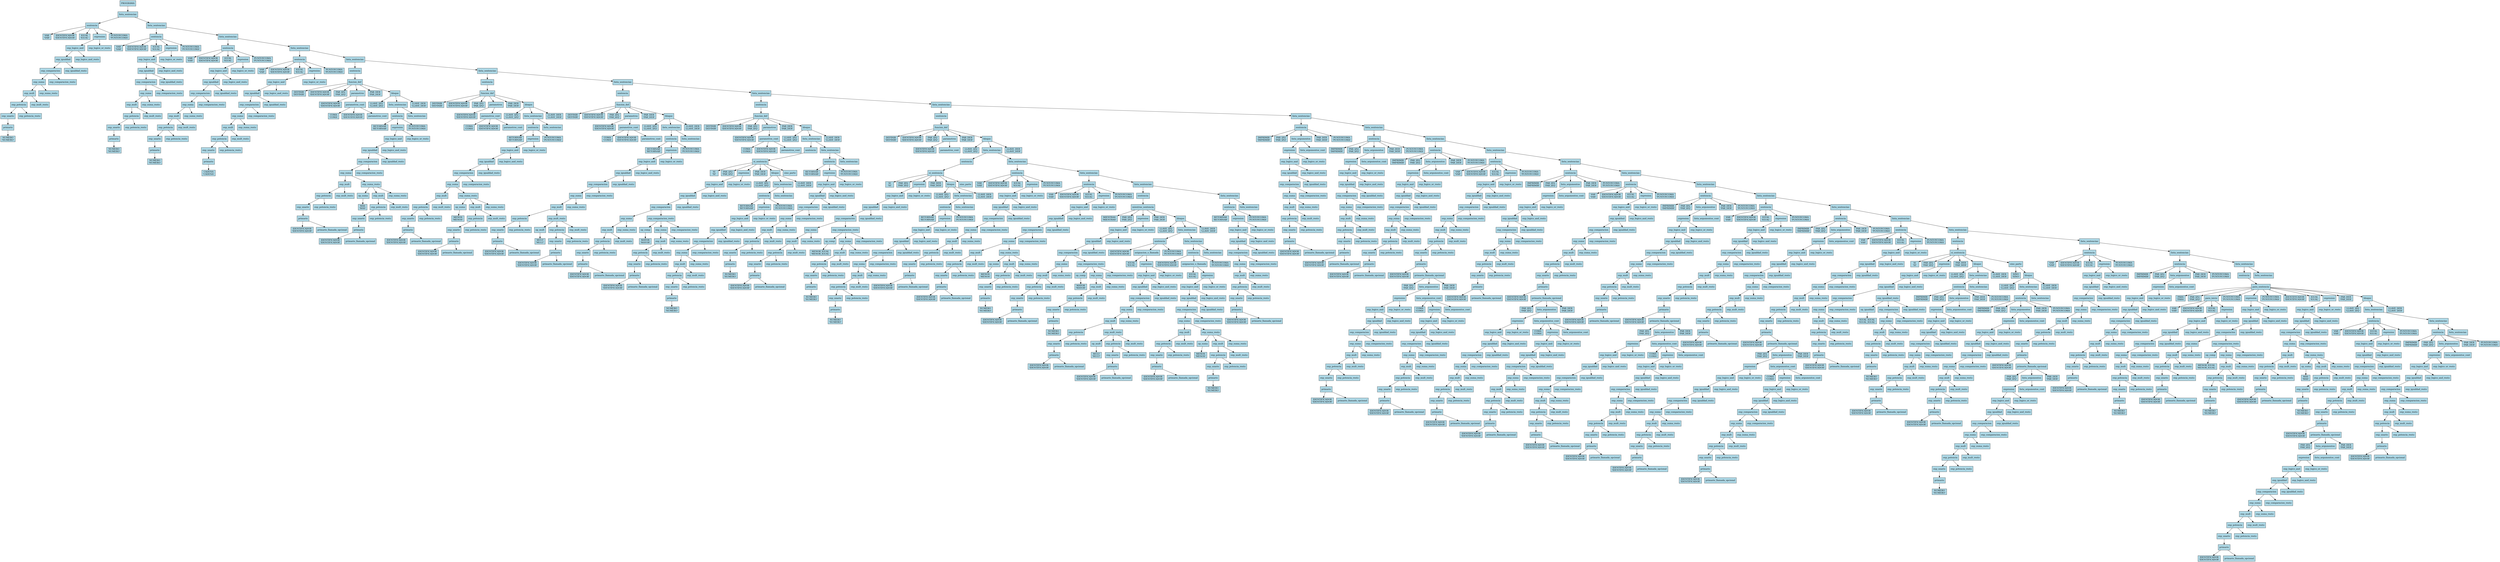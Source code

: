 digraph ArbolSintactico {
    node [shape=box, style=filled, fillcolor=lightblue];
    rankdir=TB;

    "2698813559808" [label="PROGRAMA"];
    "2698813239568" [label="lista_sentencias"];
    "2698813559808" -> "2698813239568";
    "2698813239248" [label="sentencia"];
    "2698813239568" -> "2698813239248";
    "2698815953824" [label="VAR\n'VAR'"];
    "2698813239248" -> "2698815953824";
    "2698816297808" [label="IDENTIFICADOR\n'IDENTIFICADOR'"];
    "2698813239248" -> "2698816297808";
    "2698813513776" [label="IGUAL\n'IGUAL'"];
    "2698813239248" -> "2698813513776";
    "2698813508064" [label="expresion"];
    "2698813239248" -> "2698813508064";
    "2698813370704" [label="exp_logico_and"];
    "2698813508064" -> "2698813370704";
    "2698813537840" [label="exp_igualdad"];
    "2698813370704" -> "2698813537840";
    "2698815991024" [label="exp_comparacion"];
    "2698813537840" -> "2698815991024";
    "2698813396496" [label="exp_suma"];
    "2698815991024" -> "2698813396496";
    "2698816456672" [label="exp_mult"];
    "2698813396496" -> "2698816456672";
    "2698816027568" [label="exp_potencia"];
    "2698816456672" -> "2698816027568";
    "2698816002752" [label="exp_unario"];
    "2698816027568" -> "2698816002752";
    "2698816472400" [label="primario"];
    "2698816002752" -> "2698816472400";
    "2698816472528" [label="NUMERO\n'NUMERO'"];
    "2698816472400" -> "2698816472528";
    "2698816472272" [label="exp_potencia_resto"];
    "2698816027568" -> "2698816472272";
    "2698816343248" [label="exp_mult_resto"];
    "2698816456672" -> "2698816343248";
    "2698816456848" [label="exp_suma_resto"];
    "2698813396496" -> "2698816456848";
    "2698813398224" [label="exp_comparacion_resto"];
    "2698815991024" -> "2698813398224";
    "2698808894896" [label="exp_igualdad_resto"];
    "2698813537840" -> "2698808894896";
    "2698815989456" [label="exp_logico_and_resto"];
    "2698813370704" -> "2698815989456";
    "2698813537600" [label="exp_logico_or_resto"];
    "2698813508064" -> "2698813537600";
    "2698813370448" [label="PUNTOYCOMA\n'PUNTOYCOMA'"];
    "2698813239248" -> "2698813370448";
    "2698815953520" [label="lista_sentencias"];
    "2698813239568" -> "2698815953520";
    "2698816472016" [label="sentencia"];
    "2698815953520" -> "2698816472016";
    "2698816471888" [label="VAR\n'VAR'"];
    "2698816472016" -> "2698816471888";
    "2698816472656" [label="IDENTIFICADOR\n'IDENTIFICADOR'"];
    "2698816472016" -> "2698816472656";
    "2698816472784" [label="IGUAL\n'IGUAL'"];
    "2698816472016" -> "2698816472784";
    "2698816472912" [label="expresion"];
    "2698816472016" -> "2698816472912";
    "2698816473168" [label="exp_logico_and"];
    "2698816472912" -> "2698816473168";
    "2698816473424" [label="exp_igualdad"];
    "2698816473168" -> "2698816473424";
    "2698816473808" [label="exp_comparacion"];
    "2698816473424" -> "2698816473808";
    "2698816474064" [label="exp_suma"];
    "2698816473808" -> "2698816474064";
    "2698816474320" [label="exp_mult"];
    "2698816474064" -> "2698816474320";
    "2698816474704" [label="exp_potencia"];
    "2698816474320" -> "2698816474704";
    "2698816475088" [label="exp_unario"];
    "2698816474704" -> "2698816475088";
    "2698816475344" [label="primario"];
    "2698816475088" -> "2698816475344";
    "2698816475472" [label="NUMERO\n'NUMERO'"];
    "2698816475344" -> "2698816475472";
    "2698816475216" [label="exp_potencia_resto"];
    "2698816474704" -> "2698816475216";
    "2698816474832" [label="exp_mult_resto"];
    "2698816474320" -> "2698816474832";
    "2698816474448" [label="exp_suma_resto"];
    "2698816474064" -> "2698816474448";
    "2698816474192" [label="exp_comparacion_resto"];
    "2698816473808" -> "2698816474192";
    "2698816473936" [label="exp_igualdad_resto"];
    "2698816473424" -> "2698816473936";
    "2698816473552" [label="exp_logico_and_resto"];
    "2698816473168" -> "2698816473552";
    "2698816473296" [label="exp_logico_or_resto"];
    "2698816472912" -> "2698816473296";
    "2698816473040" [label="PUNTOYCOMA\n'PUNTOYCOMA'"];
    "2698816472016" -> "2698816473040";
    "2698816472144" [label="lista_sentencias"];
    "2698815953520" -> "2698816472144";
    "2698816474576" [label="sentencia"];
    "2698816472144" -> "2698816474576";
    "2698816475600" [label="VAR\n'VAR'"];
    "2698816474576" -> "2698816475600";
    "2698816475728" [label="IDENTIFICADOR\n'IDENTIFICADOR'"];
    "2698816474576" -> "2698816475728";
    "2698816475856" [label="IGUAL\n'IGUAL'"];
    "2698816474576" -> "2698816475856";
    "2698816475984" [label="expresion"];
    "2698816474576" -> "2698816475984";
    "2698816476240" [label="exp_logico_and"];
    "2698816475984" -> "2698816476240";
    "2698816476496" [label="exp_igualdad"];
    "2698816476240" -> "2698816476496";
    "2698816476880" [label="exp_comparacion"];
    "2698816476496" -> "2698816476880";
    "2698816477136" [label="exp_suma"];
    "2698816476880" -> "2698816477136";
    "2698816477392" [label="exp_mult"];
    "2698816477136" -> "2698816477392";
    "2698816477776" [label="exp_potencia"];
    "2698816477392" -> "2698816477776";
    "2698816478160" [label="exp_unario"];
    "2698816477776" -> "2698816478160";
    "2698816478416" [label="primario"];
    "2698816478160" -> "2698816478416";
    "2698816478544" [label="NUMERO\n'NUMERO'"];
    "2698816478416" -> "2698816478544";
    "2698816478288" [label="exp_potencia_resto"];
    "2698816477776" -> "2698816478288";
    "2698816477904" [label="exp_mult_resto"];
    "2698816477392" -> "2698816477904";
    "2698816477520" [label="exp_suma_resto"];
    "2698816477136" -> "2698816477520";
    "2698816477264" [label="exp_comparacion_resto"];
    "2698816476880" -> "2698816477264";
    "2698816477008" [label="exp_igualdad_resto"];
    "2698816476496" -> "2698816477008";
    "2698816476624" [label="exp_logico_and_resto"];
    "2698816476240" -> "2698816476624";
    "2698816476368" [label="exp_logico_or_resto"];
    "2698816475984" -> "2698816476368";
    "2698816476112" [label="PUNTOYCOMA\n'PUNTOYCOMA'"];
    "2698816474576" -> "2698816476112";
    "2698816474960" [label="lista_sentencias"];
    "2698816472144" -> "2698816474960";
    "2698816477648" [label="sentencia"];
    "2698816474960" -> "2698816477648";
    "2698816478672" [label="VAR\n'VAR'"];
    "2698816477648" -> "2698816478672";
    "2698816478800" [label="IDENTIFICADOR\n'IDENTIFICADOR'"];
    "2698816477648" -> "2698816478800";
    "2698816478928" [label="IGUAL\n'IGUAL'"];
    "2698816477648" -> "2698816478928";
    "2698816479056" [label="expresion"];
    "2698816477648" -> "2698816479056";
    "2698816479312" [label="exp_logico_and"];
    "2698816479056" -> "2698816479312";
    "2698816479568" [label="exp_igualdad"];
    "2698816479312" -> "2698816479568";
    "2698816479952" [label="exp_comparacion"];
    "2698816479568" -> "2698816479952";
    "2698816480208" [label="exp_suma"];
    "2698816479952" -> "2698816480208";
    "2698816480464" [label="exp_mult"];
    "2698816480208" -> "2698816480464";
    "2698816480848" [label="exp_potencia"];
    "2698816480464" -> "2698816480848";
    "2698816481232" [label="exp_unario"];
    "2698816480848" -> "2698816481232";
    "2698816481488" [label="primario"];
    "2698816481232" -> "2698816481488";
    "2698816481616" [label="CADENA\n'CADENA'"];
    "2698816481488" -> "2698816481616";
    "2698816481360" [label="exp_potencia_resto"];
    "2698816480848" -> "2698816481360";
    "2698816480976" [label="exp_mult_resto"];
    "2698816480464" -> "2698816480976";
    "2698816480592" [label="exp_suma_resto"];
    "2698816480208" -> "2698816480592";
    "2698816480336" [label="exp_comparacion_resto"];
    "2698816479952" -> "2698816480336";
    "2698816480080" [label="exp_igualdad_resto"];
    "2698816479568" -> "2698816480080";
    "2698816479696" [label="exp_logico_and_resto"];
    "2698816479312" -> "2698816479696";
    "2698816479440" [label="exp_logico_or_resto"];
    "2698816479056" -> "2698816479440";
    "2698816479184" [label="PUNTOYCOMA\n'PUNTOYCOMA'"];
    "2698816477648" -> "2698816479184";
    "2698816478032" [label="lista_sentencias"];
    "2698816474960" -> "2698816478032";
    "2698816480720" [label="sentencia"];
    "2698816478032" -> "2698816480720";
    "2698816481744" [label="funcion_def"];
    "2698816480720" -> "2698816481744";
    "2698816481872" [label="DEFINIR\n'DEFINIR'"];
    "2698816481744" -> "2698816481872";
    "2698816482000" [label="IDENTIFICADOR\n'IDENTIFICADOR'"];
    "2698816481744" -> "2698816482000";
    "2698816482128" [label="PAR_IZQ\n'PAR_IZQ'"];
    "2698816481744" -> "2698816482128";
    "2698816482256" [label="parametros"];
    "2698816481744" -> "2698816482256";
    "2698816482768" [label="IDENTIFICADOR\n'IDENTIFICADOR'"];
    "2698816482256" -> "2698816482768";
    "2698816482896" [label="parametros_cont"];
    "2698816482256" -> "2698816482896";
    "2698816483024" [label="COMA\n'COMA'"];
    "2698816482896" -> "2698816483024";
    "2698816483152" [label="IDENTIFICADOR\n'IDENTIFICADOR'"];
    "2698816482896" -> "2698816483152";
    "2698816483280" [label="parametros_cont"];
    "2698816482896" -> "2698816483280";
    "2698816482384" [label="PAR_DER\n'PAR_DER'"];
    "2698816481744" -> "2698816482384";
    "2698816482512" [label="bloque"];
    "2698816481744" -> "2698816482512";
    "2698816483408" [label="LLAVE_IZQ\n'LLAVE_IZQ'"];
    "2698816482512" -> "2698816483408";
    "2698816483536" [label="lista_sentencias"];
    "2698816482512" -> "2698816483536";
    "2698816483792" [label="sentencia"];
    "2698816483536" -> "2698816483792";
    "2698816484048" [label="RETORNAR\n'RETORNAR'"];
    "2698816483792" -> "2698816484048";
    "2698816484176" [label="expresion"];
    "2698816483792" -> "2698816484176";
    "2698816484560" [label="exp_logico_and"];
    "2698816484176" -> "2698816484560";
    "2698816484816" [label="exp_igualdad"];
    "2698816484560" -> "2698816484816";
    "2698816485072" [label="exp_comparacion"];
    "2698816484816" -> "2698816485072";
    "2698816485456" [label="exp_suma"];
    "2698816485072" -> "2698816485456";
    "2698816485840" [label="exp_mult"];
    "2698816485456" -> "2698816485840";
    "2698816486096" [label="exp_potencia"];
    "2698816485840" -> "2698816486096";
    "2698816486352" [label="exp_unario"];
    "2698816486096" -> "2698816486352";
    "2698816486608" [label="primario"];
    "2698816486352" -> "2698816486608";
    "2698816486736" [label="IDENTIFICADOR\n'IDENTIFICADOR'"];
    "2698816486608" -> "2698816486736";
    "2698816486864" [label="primario_llamada_opcional"];
    "2698816486608" -> "2698816486864";
    "2698816486480" [label="exp_potencia_resto"];
    "2698816486096" -> "2698816486480";
    "2698816486224" [label="exp_mult_resto"];
    "2698816485840" -> "2698816486224";
    "2698816485968" [label="exp_suma_resto"];
    "2698816485456" -> "2698816485968";
    "2698816487120" [label="op_suma"];
    "2698816485968" -> "2698816487120";
    "2698816635088" [label="MAS\n'MAS'"];
    "2698816487120" -> "2698816635088";
    "2698816487248" [label="exp_mult"];
    "2698816485968" -> "2698816487248";
    "2698816635216" [label="exp_potencia"];
    "2698816487248" -> "2698816635216";
    "2698816635472" [label="exp_unario"];
    "2698816635216" -> "2698816635472";
    "2698816635728" [label="primario"];
    "2698816635472" -> "2698816635728";
    "2698816635856" [label="IDENTIFICADOR\n'IDENTIFICADOR'"];
    "2698816635728" -> "2698816635856";
    "2698816635984" [label="primario_llamada_opcional"];
    "2698816635728" -> "2698816635984";
    "2698816635600" [label="exp_potencia_resto"];
    "2698816635216" -> "2698816635600";
    "2698816635344" [label="exp_mult_resto"];
    "2698816487248" -> "2698816635344";
    "2698816634960" [label="exp_suma_resto"];
    "2698816485968" -> "2698816634960";
    "2698816485584" [label="exp_comparacion_resto"];
    "2698816485072" -> "2698816485584";
    "2698816485200" [label="exp_igualdad_resto"];
    "2698816484816" -> "2698816485200";
    "2698816484944" [label="exp_logico_and_resto"];
    "2698816484560" -> "2698816484944";
    "2698816484688" [label="exp_logico_or_resto"];
    "2698816484176" -> "2698816484688";
    "2698816484304" [label="PUNTOYCOMA\n'PUNTOYCOMA'"];
    "2698816483792" -> "2698816484304";
    "2698816483920" [label="lista_sentencias"];
    "2698816483536" -> "2698816483920";
    "2698816483664" [label="LLAVE_DER\n'LLAVE_DER'"];
    "2698816482512" -> "2698816483664";
    "2698816481104" [label="lista_sentencias"];
    "2698816478032" -> "2698816481104";
    "2698816485712" [label="sentencia"];
    "2698816481104" -> "2698816485712";
    "2698816636368" [label="funcion_def"];
    "2698816485712" -> "2698816636368";
    "2698816636496" [label="DEFINIR\n'DEFINIR'"];
    "2698816636368" -> "2698816636496";
    "2698816636624" [label="IDENTIFICADOR\n'IDENTIFICADOR'"];
    "2698816636368" -> "2698816636624";
    "2698816636752" [label="PAR_IZQ\n'PAR_IZQ'"];
    "2698816636368" -> "2698816636752";
    "2698816636880" [label="parametros"];
    "2698816636368" -> "2698816636880";
    "2698816637392" [label="IDENTIFICADOR\n'IDENTIFICADOR'"];
    "2698816636880" -> "2698816637392";
    "2698816637520" [label="parametros_cont"];
    "2698816636880" -> "2698816637520";
    "2698816637648" [label="COMA\n'COMA'"];
    "2698816637520" -> "2698816637648";
    "2698816637776" [label="IDENTIFICADOR\n'IDENTIFICADOR'"];
    "2698816637520" -> "2698816637776";
    "2698816637904" [label="parametros_cont"];
    "2698816637520" -> "2698816637904";
    "2698816637008" [label="PAR_DER\n'PAR_DER'"];
    "2698816636368" -> "2698816637008";
    "2698816637136" [label="bloque"];
    "2698816636368" -> "2698816637136";
    "2698816638032" [label="LLAVE_IZQ\n'LLAVE_IZQ'"];
    "2698816637136" -> "2698816638032";
    "2698816638160" [label="lista_sentencias"];
    "2698816637136" -> "2698816638160";
    "2698816638416" [label="sentencia"];
    "2698816638160" -> "2698816638416";
    "2698816638672" [label="RETORNAR\n'RETORNAR'"];
    "2698816638416" -> "2698816638672";
    "2698816638800" [label="expresion"];
    "2698816638416" -> "2698816638800";
    "2698816639184" [label="exp_logico_and"];
    "2698816638800" -> "2698816639184";
    "2698816639440" [label="exp_igualdad"];
    "2698816639184" -> "2698816639440";
    "2698816639696" [label="exp_comparacion"];
    "2698816639440" -> "2698816639696";
    "2698816640080" [label="exp_suma"];
    "2698816639696" -> "2698816640080";
    "2698816640464" [label="exp_mult"];
    "2698816640080" -> "2698816640464";
    "2698816640720" [label="exp_potencia"];
    "2698816640464" -> "2698816640720";
    "2698816640976" [label="exp_unario"];
    "2698816640720" -> "2698816640976";
    "2698816641232" [label="primario"];
    "2698816640976" -> "2698816641232";
    "2698816641360" [label="IDENTIFICADOR\n'IDENTIFICADOR'"];
    "2698816641232" -> "2698816641360";
    "2698816641488" [label="primario_llamada_opcional"];
    "2698816641232" -> "2698816641488";
    "2698816641104" [label="exp_potencia_resto"];
    "2698816640720" -> "2698816641104";
    "2698816640848" [label="exp_mult_resto"];
    "2698816640464" -> "2698816640848";
    "2698816640592" [label="exp_suma_resto"];
    "2698816640080" -> "2698816640592";
    "2698816641744" [label="op_suma"];
    "2698816640592" -> "2698816641744";
    "2698816642128" [label="MENOS\n'MENOS'"];
    "2698816641744" -> "2698816642128";
    "2698816641872" [label="exp_mult"];
    "2698816640592" -> "2698816641872";
    "2698816642256" [label="exp_potencia"];
    "2698816641872" -> "2698816642256";
    "2698816642512" [label="exp_unario"];
    "2698816642256" -> "2698816642512";
    "2698816642768" [label="primario"];
    "2698816642512" -> "2698816642768";
    "2698816642896" [label="IDENTIFICADOR\n'IDENTIFICADOR'"];
    "2698816642768" -> "2698816642896";
    "2698816643024" [label="primario_llamada_opcional"];
    "2698816642768" -> "2698816643024";
    "2698816642640" [label="exp_potencia_resto"];
    "2698816642256" -> "2698816642640";
    "2698816642384" [label="exp_mult_resto"];
    "2698816641872" -> "2698816642384";
    "2698816642000" [label="exp_suma_resto"];
    "2698816640592" -> "2698816642000";
    "2698816640208" [label="exp_comparacion_resto"];
    "2698816639696" -> "2698816640208";
    "2698816639824" [label="exp_igualdad_resto"];
    "2698816639440" -> "2698816639824";
    "2698816639568" [label="exp_logico_and_resto"];
    "2698816639184" -> "2698816639568";
    "2698816639312" [label="exp_logico_or_resto"];
    "2698816638800" -> "2698816639312";
    "2698816638928" [label="PUNTOYCOMA\n'PUNTOYCOMA'"];
    "2698816638416" -> "2698816638928";
    "2698816638544" [label="lista_sentencias"];
    "2698816638160" -> "2698816638544";
    "2698816638288" [label="LLAVE_DER\n'LLAVE_DER'"];
    "2698816637136" -> "2698816638288";
    "2698816636240" [label="lista_sentencias"];
    "2698816481104" -> "2698816636240";
    "2698816640336" [label="sentencia"];
    "2698816636240" -> "2698816640336";
    "2698816643408" [label="funcion_def"];
    "2698816640336" -> "2698816643408";
    "2698816643536" [label="DEFINIR\n'DEFINIR'"];
    "2698816643408" -> "2698816643536";
    "2698816643664" [label="IDENTIFICADOR\n'IDENTIFICADOR'"];
    "2698816643408" -> "2698816643664";
    "2698816643792" [label="PAR_IZQ\n'PAR_IZQ'"];
    "2698816643408" -> "2698816643792";
    "2698816643920" [label="parametros"];
    "2698816643408" -> "2698816643920";
    "2698816644432" [label="IDENTIFICADOR\n'IDENTIFICADOR'"];
    "2698816643920" -> "2698816644432";
    "2698816644560" [label="parametros_cont"];
    "2698816643920" -> "2698816644560";
    "2698816644688" [label="COMA\n'COMA'"];
    "2698816644560" -> "2698816644688";
    "2698816644816" [label="IDENTIFICADOR\n'IDENTIFICADOR'"];
    "2698816644560" -> "2698816644816";
    "2698816644944" [label="parametros_cont"];
    "2698816644560" -> "2698816644944";
    "2698816644048" [label="PAR_DER\n'PAR_DER'"];
    "2698816643408" -> "2698816644048";
    "2698816644176" [label="bloque"];
    "2698816643408" -> "2698816644176";
    "2698816645072" [label="LLAVE_IZQ\n'LLAVE_IZQ'"];
    "2698816644176" -> "2698816645072";
    "2698816645200" [label="lista_sentencias"];
    "2698816644176" -> "2698816645200";
    "2698816645456" [label="sentencia"];
    "2698816645200" -> "2698816645456";
    "2698816645712" [label="RETORNAR\n'RETORNAR'"];
    "2698816645456" -> "2698816645712";
    "2698816645840" [label="expresion"];
    "2698816645456" -> "2698816645840";
    "2698816646224" [label="exp_logico_and"];
    "2698816645840" -> "2698816646224";
    "2698816646480" [label="exp_igualdad"];
    "2698816646224" -> "2698816646480";
    "2698816646736" [label="exp_comparacion"];
    "2698816646480" -> "2698816646736";
    "2698816647120" [label="exp_suma"];
    "2698816646736" -> "2698816647120";
    "2698816647504" [label="exp_mult"];
    "2698816647120" -> "2698816647504";
    "2698816647760" [label="exp_potencia"];
    "2698816647504" -> "2698816647760";
    "2698816648016" [label="exp_unario"];
    "2698816647760" -> "2698816648016";
    "2698816648272" [label="primario"];
    "2698816648016" -> "2698816648272";
    "2698816648400" [label="IDENTIFICADOR\n'IDENTIFICADOR'"];
    "2698816648272" -> "2698816648400";
    "2698816648528" [label="primario_llamada_opcional"];
    "2698816648272" -> "2698816648528";
    "2698816648144" [label="exp_potencia_resto"];
    "2698816647760" -> "2698816648144";
    "2698816647888" [label="exp_mult_resto"];
    "2698816647504" -> "2698816647888";
    "2698816648784" [label="op_mult"];
    "2698816647888" -> "2698816648784";
    "2698816649168" [label="MULT\n'MULT'"];
    "2698816648784" -> "2698816649168";
    "2698816648912" [label="exp_potencia"];
    "2698816647888" -> "2698816648912";
    "2698816649296" [label="exp_unario"];
    "2698816648912" -> "2698816649296";
    "2698816649552" [label="primario"];
    "2698816649296" -> "2698816649552";
    "2698816649680" [label="IDENTIFICADOR\n'IDENTIFICADOR'"];
    "2698816649552" -> "2698816649680";
    "2698816649808" [label="primario_llamada_opcional"];
    "2698816649552" -> "2698816649808";
    "2698816649424" [label="exp_potencia_resto"];
    "2698816648912" -> "2698816649424";
    "2698816649040" [label="exp_mult_resto"];
    "2698816647888" -> "2698816649040";
    "2698816647632" [label="exp_suma_resto"];
    "2698816647120" -> "2698816647632";
    "2698816647248" [label="exp_comparacion_resto"];
    "2698816646736" -> "2698816647248";
    "2698816646864" [label="exp_igualdad_resto"];
    "2698816646480" -> "2698816646864";
    "2698816646608" [label="exp_logico_and_resto"];
    "2698816646224" -> "2698816646608";
    "2698816646352" [label="exp_logico_or_resto"];
    "2698816645840" -> "2698816646352";
    "2698816645968" [label="PUNTOYCOMA\n'PUNTOYCOMA'"];
    "2698816645456" -> "2698816645968";
    "2698816645584" [label="lista_sentencias"];
    "2698816645200" -> "2698816645584";
    "2698816645328" [label="LLAVE_DER\n'LLAVE_DER'"];
    "2698816644176" -> "2698816645328";
    "2698816643280" [label="lista_sentencias"];
    "2698816636240" -> "2698816643280";
    "2698816647376" [label="sentencia"];
    "2698816643280" -> "2698816647376";
    "2698816650192" [label="funcion_def"];
    "2698816647376" -> "2698816650192";
    "2698816650320" [label="DEFINIR\n'DEFINIR'"];
    "2698816650192" -> "2698816650320";
    "2698816650448" [label="IDENTIFICADOR\n'IDENTIFICADOR'"];
    "2698816650192" -> "2698816650448";
    "2698816650576" [label="PAR_IZQ\n'PAR_IZQ'"];
    "2698816650192" -> "2698816650576";
    "2698816650704" [label="parametros"];
    "2698816650192" -> "2698816650704";
    "2698816700496" [label="IDENTIFICADOR\n'IDENTIFICADOR'"];
    "2698816650704" -> "2698816700496";
    "2698816700624" [label="parametros_cont"];
    "2698816650704" -> "2698816700624";
    "2698816700752" [label="COMA\n'COMA'"];
    "2698816700624" -> "2698816700752";
    "2698816700880" [label="IDENTIFICADOR\n'IDENTIFICADOR'"];
    "2698816700624" -> "2698816700880";
    "2698816701008" [label="parametros_cont"];
    "2698816700624" -> "2698816701008";
    "2698816650832" [label="PAR_DER\n'PAR_DER'"];
    "2698816650192" -> "2698816650832";
    "2698816650960" [label="bloque"];
    "2698816650192" -> "2698816650960";
    "2698816701136" [label="LLAVE_IZQ\n'LLAVE_IZQ'"];
    "2698816650960" -> "2698816701136";
    "2698816701264" [label="lista_sentencias"];
    "2698816650960" -> "2698816701264";
    "2698816701520" [label="sentencia"];
    "2698816701264" -> "2698816701520";
    "2698816701776" [label="si_sentencia"];
    "2698816701520" -> "2698816701776";
    "2698816701904" [label="SI\n'SI'"];
    "2698816701776" -> "2698816701904";
    "2698816702032" [label="PAR_IZQ\n'PAR_IZQ'"];
    "2698816701776" -> "2698816702032";
    "2698816702160" [label="expresion"];
    "2698816701776" -> "2698816702160";
    "2698816702672" [label="exp_logico_and"];
    "2698816702160" -> "2698816702672";
    "2698816703056" [label="exp_igualdad"];
    "2698816702672" -> "2698816703056";
    "2698816703312" [label="exp_comparacion"];
    "2698816703056" -> "2698816703312";
    "2698816703568" [label="exp_suma"];
    "2698816703312" -> "2698816703568";
    "2698816703824" [label="exp_mult"];
    "2698816703568" -> "2698816703824";
    "2698816704080" [label="exp_potencia"];
    "2698816703824" -> "2698816704080";
    "2698816704336" [label="exp_unario"];
    "2698816704080" -> "2698816704336";
    "2698816704592" [label="primario"];
    "2698816704336" -> "2698816704592";
    "2698816704720" [label="IDENTIFICADOR\n'IDENTIFICADOR'"];
    "2698816704592" -> "2698816704720";
    "2698816704848" [label="primario_llamada_opcional"];
    "2698816704592" -> "2698816704848";
    "2698816704464" [label="exp_potencia_resto"];
    "2698816704080" -> "2698816704464";
    "2698816704208" [label="exp_mult_resto"];
    "2698816703824" -> "2698816704208";
    "2698816703952" [label="exp_suma_resto"];
    "2698816703568" -> "2698816703952";
    "2698816703696" [label="exp_comparacion_resto"];
    "2698816703312" -> "2698816703696";
    "2698816705104" [label="op_comp"];
    "2698816703696" -> "2698816705104";
    "2698816705488" [label="MAYOR\n'MAYOR'"];
    "2698816705104" -> "2698816705488";
    "2698816705232" [label="exp_suma"];
    "2698816703696" -> "2698816705232";
    "2698816705616" [label="exp_mult"];
    "2698816705232" -> "2698816705616";
    "2698816705872" [label="exp_potencia"];
    "2698816705616" -> "2698816705872";
    "2698816706128" [label="exp_unario"];
    "2698816705872" -> "2698816706128";
    "2698816706384" [label="primario"];
    "2698816706128" -> "2698816706384";
    "2698816706512" [label="IDENTIFICADOR\n'IDENTIFICADOR'"];
    "2698816706384" -> "2698816706512";
    "2698816706640" [label="primario_llamada_opcional"];
    "2698816706384" -> "2698816706640";
    "2698816706256" [label="exp_potencia_resto"];
    "2698816705872" -> "2698816706256";
    "2698816706000" [label="exp_mult_resto"];
    "2698816705616" -> "2698816706000";
    "2698816705744" [label="exp_suma_resto"];
    "2698816705232" -> "2698816705744";
    "2698816705360" [label="exp_comparacion_resto"];
    "2698816703696" -> "2698816705360";
    "2698816703440" [label="exp_igualdad_resto"];
    "2698816703056" -> "2698816703440";
    "2698816703184" [label="exp_logico_and_resto"];
    "2698816702672" -> "2698816703184";
    "2698816702928" [label="exp_logico_or_resto"];
    "2698816702160" -> "2698816702928";
    "2698816702288" [label="PAR_DER\n'PAR_DER'"];
    "2698816701776" -> "2698816702288";
    "2698816702416" [label="bloque"];
    "2698816701776" -> "2698816702416";
    "2698816706896" [label="LLAVE_IZQ\n'LLAVE_IZQ'"];
    "2698816702416" -> "2698816706896";
    "2698816707024" [label="lista_sentencias"];
    "2698816702416" -> "2698816707024";
    "2698816707408" [label="sentencia"];
    "2698816707024" -> "2698816707408";
    "2698816707664" [label="RETORNAR\n'RETORNAR'"];
    "2698816707408" -> "2698816707664";
    "2698816707792" [label="expresion"];
    "2698816707408" -> "2698816707792";
    "2698816708176" [label="exp_logico_and"];
    "2698816707792" -> "2698816708176";
    "2698816708432" [label="exp_igualdad"];
    "2698816708176" -> "2698816708432";
    "2698816708688" [label="exp_comparacion"];
    "2698816708432" -> "2698816708688";
    "2698816708944" [label="exp_suma"];
    "2698816708688" -> "2698816708944";
    "2698816709200" [label="exp_mult"];
    "2698816708944" -> "2698816709200";
    "2698816709456" [label="exp_potencia"];
    "2698816709200" -> "2698816709456";
    "2698816709712" [label="exp_unario"];
    "2698816709456" -> "2698816709712";
    "2698816709968" [label="primario"];
    "2698816709712" -> "2698816709968";
    "2698816710096" [label="NUMERO\n'NUMERO'"];
    "2698816709968" -> "2698816710096";
    "2698816709840" [label="exp_potencia_resto"];
    "2698816709456" -> "2698816709840";
    "2698816709584" [label="exp_mult_resto"];
    "2698816709200" -> "2698816709584";
    "2698816709328" [label="exp_suma_resto"];
    "2698816708944" -> "2698816709328";
    "2698816709072" [label="exp_comparacion_resto"];
    "2698816708688" -> "2698816709072";
    "2698816708816" [label="exp_igualdad_resto"];
    "2698816708432" -> "2698816708816";
    "2698816708560" [label="exp_logico_and_resto"];
    "2698816708176" -> "2698816708560";
    "2698816708304" [label="exp_logico_or_resto"];
    "2698816707792" -> "2698816708304";
    "2698816707920" [label="PUNTOYCOMA\n'PUNTOYCOMA'"];
    "2698816707408" -> "2698816707920";
    "2698816707536" [label="lista_sentencias"];
    "2698816707024" -> "2698816707536";
    "2698816707152" [label="LLAVE_DER\n'LLAVE_DER'"];
    "2698816702416" -> "2698816707152";
    "2698816702544" [label="sino_parte"];
    "2698816701776" -> "2698816702544";
    "2698816701648" [label="lista_sentencias"];
    "2698816701264" -> "2698816701648";
    "2698816710224" [label="sentencia"];
    "2698816701648" -> "2698816710224";
    "2698816710480" [label="RETORNAR\n'RETORNAR'"];
    "2698816710224" -> "2698816710480";
    "2698816710608" [label="expresion"];
    "2698816710224" -> "2698816710608";
    "2698816710992" [label="exp_logico_and"];
    "2698816710608" -> "2698816710992";
    "2698816711248" [label="exp_igualdad"];
    "2698816710992" -> "2698816711248";
    "2698816711504" [label="exp_comparacion"];
    "2698816711248" -> "2698816711504";
    "2698816711888" [label="exp_suma"];
    "2698816711504" -> "2698816711888";
    "2698816712272" [label="exp_mult"];
    "2698816711888" -> "2698816712272";
    "2698816712528" [label="exp_potencia"];
    "2698816712272" -> "2698816712528";
    "2698816712784" [label="exp_unario"];
    "2698816712528" -> "2698816712784";
    "2698816713040" [label="primario"];
    "2698816712784" -> "2698816713040";
    "2698816713168" [label="NUMERO\n'NUMERO'"];
    "2698816713040" -> "2698816713168";
    "2698816712912" [label="exp_potencia_resto"];
    "2698816712528" -> "2698816712912";
    "2698816712656" [label="exp_mult_resto"];
    "2698816712272" -> "2698816712656";
    "2698816712400" [label="exp_suma_resto"];
    "2698816711888" -> "2698816712400";
    "2698816712016" [label="exp_comparacion_resto"];
    "2698816711504" -> "2698816712016";
    "2698816711632" [label="exp_igualdad_resto"];
    "2698816711248" -> "2698816711632";
    "2698816711376" [label="exp_logico_and_resto"];
    "2698816710992" -> "2698816711376";
    "2698816711120" [label="exp_logico_or_resto"];
    "2698816710608" -> "2698816711120";
    "2698816710736" [label="PUNTOYCOMA\n'PUNTOYCOMA'"];
    "2698816710224" -> "2698816710736";
    "2698816710352" [label="lista_sentencias"];
    "2698816701648" -> "2698816710352";
    "2698816701392" [label="LLAVE_DER\n'LLAVE_DER'"];
    "2698816650960" -> "2698816701392";
    "2698816650064" [label="lista_sentencias"];
    "2698816643280" -> "2698816650064";
    "2698816712144" [label="sentencia"];
    "2698816650064" -> "2698816712144";
    "2698816713424" [label="funcion_def"];
    "2698816712144" -> "2698816713424";
    "2698816713552" [label="DEFINIR\n'DEFINIR'"];
    "2698816713424" -> "2698816713552";
    "2698816713680" [label="IDENTIFICADOR\n'IDENTIFICADOR'"];
    "2698816713424" -> "2698816713680";
    "2698816713808" [label="PAR_IZQ\n'PAR_IZQ'"];
    "2698816713424" -> "2698816713808";
    "2698816713936" [label="parametros"];
    "2698816713424" -> "2698816713936";
    "2698816714448" [label="IDENTIFICADOR\n'IDENTIFICADOR'"];
    "2698816713936" -> "2698816714448";
    "2698816714576" [label="parametros_cont"];
    "2698816713936" -> "2698816714576";
    "2698816714064" [label="PAR_DER\n'PAR_DER'"];
    "2698816713424" -> "2698816714064";
    "2698816714192" [label="bloque"];
    "2698816713424" -> "2698816714192";
    "2698816714704" [label="LLAVE_IZQ\n'LLAVE_IZQ'"];
    "2698816714192" -> "2698816714704";
    "2698816714832" [label="lista_sentencias"];
    "2698816714192" -> "2698816714832";
    "2698816715088" [label="sentencia"];
    "2698816714832" -> "2698816715088";
    "2698816715344" [label="si_sentencia"];
    "2698816715088" -> "2698816715344";
    "2698816715472" [label="SI\n'SI'"];
    "2698816715344" -> "2698816715472";
    "2698816715600" [label="PAR_IZQ\n'PAR_IZQ'"];
    "2698816715344" -> "2698816715600";
    "2698816715728" [label="expresion"];
    "2698816715344" -> "2698816715728";
    "2698816716240" [label="exp_logico_and"];
    "2698816715728" -> "2698816716240";
    "2698816716624" [label="exp_igualdad"];
    "2698816716240" -> "2698816716624";
    "2698816766160" [label="exp_comparacion"];
    "2698816716624" -> "2698816766160";
    "2698816766416" [label="exp_suma"];
    "2698816766160" -> "2698816766416";
    "2698816766672" [label="exp_mult"];
    "2698816766416" -> "2698816766672";
    "2698816766928" [label="exp_potencia"];
    "2698816766672" -> "2698816766928";
    "2698816767184" [label="exp_unario"];
    "2698816766928" -> "2698816767184";
    "2698816767440" [label="primario"];
    "2698816767184" -> "2698816767440";
    "2698816767568" [label="IDENTIFICADOR\n'IDENTIFICADOR'"];
    "2698816767440" -> "2698816767568";
    "2698816767696" [label="primario_llamada_opcional"];
    "2698816767440" -> "2698816767696";
    "2698816767312" [label="exp_potencia_resto"];
    "2698816766928" -> "2698816767312";
    "2698816767056" [label="exp_mult_resto"];
    "2698816766672" -> "2698816767056";
    "2698816766800" [label="exp_suma_resto"];
    "2698816766416" -> "2698816766800";
    "2698816766544" [label="exp_comparacion_resto"];
    "2698816766160" -> "2698816766544";
    "2698816767952" [label="op_comp"];
    "2698816766544" -> "2698816767952";
    "2698816768336" [label="MENOR_IGUAL\n'MENOR_IGUAL'"];
    "2698816767952" -> "2698816768336";
    "2698816768080" [label="exp_suma"];
    "2698816766544" -> "2698816768080";
    "2698816768464" [label="exp_mult"];
    "2698816768080" -> "2698816768464";
    "2698816768720" [label="exp_potencia"];
    "2698816768464" -> "2698816768720";
    "2698816768976" [label="exp_unario"];
    "2698816768720" -> "2698816768976";
    "2698816769232" [label="primario"];
    "2698816768976" -> "2698816769232";
    "2698816769360" [label="NUMERO\n'NUMERO'"];
    "2698816769232" -> "2698816769360";
    "2698816769104" [label="exp_potencia_resto"];
    "2698816768720" -> "2698816769104";
    "2698816768848" [label="exp_mult_resto"];
    "2698816768464" -> "2698816768848";
    "2698816768592" [label="exp_suma_resto"];
    "2698816768080" -> "2698816768592";
    "2698816768208" [label="exp_comparacion_resto"];
    "2698816766544" -> "2698816768208";
    "2698816766288" [label="exp_igualdad_resto"];
    "2698816716624" -> "2698816766288";
    "2698816766032" [label="exp_logico_and_resto"];
    "2698816716240" -> "2698816766032";
    "2698816716496" [label="exp_logico_or_resto"];
    "2698816715728" -> "2698816716496";
    "2698816715856" [label="PAR_DER\n'PAR_DER'"];
    "2698816715344" -> "2698816715856";
    "2698816715984" [label="bloque"];
    "2698816715344" -> "2698816715984";
    "2698816769488" [label="LLAVE_IZQ\n'LLAVE_IZQ'"];
    "2698816715984" -> "2698816769488";
    "2698816769616" [label="lista_sentencias"];
    "2698816715984" -> "2698816769616";
    "2698816770000" [label="sentencia"];
    "2698816769616" -> "2698816770000";
    "2698816770256" [label="RETORNAR\n'RETORNAR'"];
    "2698816770000" -> "2698816770256";
    "2698816770384" [label="expresion"];
    "2698816770000" -> "2698816770384";
    "2698816770768" [label="exp_logico_and"];
    "2698816770384" -> "2698816770768";
    "2698816771024" [label="exp_igualdad"];
    "2698816770768" -> "2698816771024";
    "2698816771280" [label="exp_comparacion"];
    "2698816771024" -> "2698816771280";
    "2698816771536" [label="exp_suma"];
    "2698816771280" -> "2698816771536";
    "2698816771792" [label="exp_mult"];
    "2698816771536" -> "2698816771792";
    "2698816772048" [label="exp_potencia"];
    "2698816771792" -> "2698816772048";
    "2698816772304" [label="exp_unario"];
    "2698816772048" -> "2698816772304";
    "2698816772560" [label="primario"];
    "2698816772304" -> "2698816772560";
    "2698816772688" [label="NUMERO\n'NUMERO'"];
    "2698816772560" -> "2698816772688";
    "2698816772432" [label="exp_potencia_resto"];
    "2698816772048" -> "2698816772432";
    "2698816772176" [label="exp_mult_resto"];
    "2698816771792" -> "2698816772176";
    "2698816771920" [label="exp_suma_resto"];
    "2698816771536" -> "2698816771920";
    "2698816771664" [label="exp_comparacion_resto"];
    "2698816771280" -> "2698816771664";
    "2698816771408" [label="exp_igualdad_resto"];
    "2698816771024" -> "2698816771408";
    "2698816771152" [label="exp_logico_and_resto"];
    "2698816770768" -> "2698816771152";
    "2698816770896" [label="exp_logico_or_resto"];
    "2698816770384" -> "2698816770896";
    "2698816770512" [label="PUNTOYCOMA\n'PUNTOYCOMA'"];
    "2698816770000" -> "2698816770512";
    "2698816770128" [label="lista_sentencias"];
    "2698816769616" -> "2698816770128";
    "2698816769744" [label="LLAVE_DER\n'LLAVE_DER'"];
    "2698816715984" -> "2698816769744";
    "2698816716112" [label="sino_parte"];
    "2698816715344" -> "2698816716112";
    "2698816715216" [label="lista_sentencias"];
    "2698816714832" -> "2698816715216";
    "2698816772816" [label="sentencia"];
    "2698816715216" -> "2698816772816";
    "2698816773072" [label="VAR\n'VAR'"];
    "2698816772816" -> "2698816773072";
    "2698816773200" [label="IDENTIFICADOR\n'IDENTIFICADOR'"];
    "2698816772816" -> "2698816773200";
    "2698816773328" [label="IGUAL\n'IGUAL'"];
    "2698816772816" -> "2698816773328";
    "2698816773456" [label="expresion"];
    "2698816772816" -> "2698816773456";
    "2698816773968" [label="exp_logico_and"];
    "2698816773456" -> "2698816773968";
    "2698816774224" [label="exp_igualdad"];
    "2698816773968" -> "2698816774224";
    "2698816774480" [label="exp_comparacion"];
    "2698816774224" -> "2698816774480";
    "2698816774864" [label="exp_suma"];
    "2698816774480" -> "2698816774864";
    "2698816775248" [label="exp_mult"];
    "2698816774864" -> "2698816775248";
    "2698816775504" [label="exp_potencia"];
    "2698816775248" -> "2698816775504";
    "2698816775760" [label="exp_unario"];
    "2698816775504" -> "2698816775760";
    "2698816776016" [label="primario"];
    "2698816775760" -> "2698816776016";
    "2698816776144" [label="IDENTIFICADOR\n'IDENTIFICADOR'"];
    "2698816776016" -> "2698816776144";
    "2698816776272" [label="primario_llamada_opcional"];
    "2698816776016" -> "2698816776272";
    "2698816775888" [label="exp_potencia_resto"];
    "2698816775504" -> "2698816775888";
    "2698816775632" [label="exp_mult_resto"];
    "2698816775248" -> "2698816775632";
    "2698816775376" [label="exp_suma_resto"];
    "2698816774864" -> "2698816775376";
    "2698816774992" [label="exp_comparacion_resto"];
    "2698816774480" -> "2698816774992";
    "2698816774608" [label="exp_igualdad_resto"];
    "2698816774224" -> "2698816774608";
    "2698816774352" [label="exp_logico_and_resto"];
    "2698816773968" -> "2698816774352";
    "2698816774096" [label="exp_logico_or_resto"];
    "2698816773456" -> "2698816774096";
    "2698816773584" [label="PUNTOYCOMA\n'PUNTOYCOMA'"];
    "2698816772816" -> "2698816773584";
    "2698816772944" [label="lista_sentencias"];
    "2698816715216" -> "2698816772944";
    "2698816775120" [label="sentencia"];
    "2698816772944" -> "2698816775120";
    "2698816776656" [label="VAR\n'VAR'"];
    "2698816775120" -> "2698816776656";
    "2698816776784" [label="IDENTIFICADOR\n'IDENTIFICADOR'"];
    "2698816775120" -> "2698816776784";
    "2698816776912" [label="IGUAL\n'IGUAL'"];
    "2698816775120" -> "2698816776912";
    "2698816777040" [label="expresion"];
    "2698816775120" -> "2698816777040";
    "2698816777552" [label="exp_logico_and"];
    "2698816777040" -> "2698816777552";
    "2698816777808" [label="exp_igualdad"];
    "2698816777552" -> "2698816777808";
    "2698816778064" [label="exp_comparacion"];
    "2698816777808" -> "2698816778064";
    "2698816778448" [label="exp_suma"];
    "2698816778064" -> "2698816778448";
    "2698816778832" [label="exp_mult"];
    "2698816778448" -> "2698816778832";
    "2698816779088" [label="exp_potencia"];
    "2698816778832" -> "2698816779088";
    "2698816779344" [label="exp_unario"];
    "2698816779088" -> "2698816779344";
    "2698816779600" [label="primario"];
    "2698816779344" -> "2698816779600";
    "2698816779728" [label="IDENTIFICADOR\n'IDENTIFICADOR'"];
    "2698816779600" -> "2698816779728";
    "2698816779856" [label="primario_llamada_opcional"];
    "2698816779600" -> "2698816779856";
    "2698816779472" [label="exp_potencia_resto"];
    "2698816779088" -> "2698816779472";
    "2698816779216" [label="exp_mult_resto"];
    "2698816778832" -> "2698816779216";
    "2698816778960" [label="exp_suma_resto"];
    "2698816778448" -> "2698816778960";
    "2698816780112" [label="op_suma"];
    "2698816778960" -> "2698816780112";
    "2698816780496" [label="MENOS\n'MENOS'"];
    "2698816780112" -> "2698816780496";
    "2698816780240" [label="exp_mult"];
    "2698816778960" -> "2698816780240";
    "2698816780624" [label="exp_potencia"];
    "2698816780240" -> "2698816780624";
    "2698816780880" [label="exp_unario"];
    "2698816780624" -> "2698816780880";
    "2698816781136" [label="primario"];
    "2698816780880" -> "2698816781136";
    "2698816781264" [label="NUMERO\n'NUMERO'"];
    "2698816781136" -> "2698816781264";
    "2698816781008" [label="exp_potencia_resto"];
    "2698816780624" -> "2698816781008";
    "2698816780752" [label="exp_mult_resto"];
    "2698816780240" -> "2698816780752";
    "2698816780368" [label="exp_suma_resto"];
    "2698816778960" -> "2698816780368";
    "2698816778576" [label="exp_comparacion_resto"];
    "2698816778064" -> "2698816778576";
    "2698816778192" [label="exp_igualdad_resto"];
    "2698816777808" -> "2698816778192";
    "2698816777936" [label="exp_logico_and_resto"];
    "2698816777552" -> "2698816777936";
    "2698816777680" [label="exp_logico_or_resto"];
    "2698816777040" -> "2698816777680";
    "2698816777168" [label="PUNTOYCOMA\n'PUNTOYCOMA'"];
    "2698816775120" -> "2698816777168";
    "2698816776528" [label="lista_sentencias"];
    "2698816772944" -> "2698816776528";
    "2698816778704" [label="sentencia"];
    "2698816776528" -> "2698816778704";
    "2698816781520" [label="mientras_sentencia"];
    "2698816778704" -> "2698816781520";
    "2698816781648" [label="MIENTRAS\n'MIENTRAS'"];
    "2698816781520" -> "2698816781648";
    "2698816781776" [label="PAR_IZQ\n'PAR_IZQ'"];
    "2698816781520" -> "2698816781776";
    "2698816781904" [label="expresion"];
    "2698816781520" -> "2698816781904";
    "2698816831568" [label="exp_logico_and"];
    "2698816781904" -> "2698816831568";
    "2698816832080" [label="exp_igualdad"];
    "2698816831568" -> "2698816832080";
    "2698816832336" [label="exp_comparacion"];
    "2698816832080" -> "2698816832336";
    "2698816832720" [label="exp_suma"];
    "2698816832336" -> "2698816832720";
    "2698816832976" [label="exp_mult"];
    "2698816832720" -> "2698816832976";
    "2698816833232" [label="exp_potencia"];
    "2698816832976" -> "2698816833232";
    "2698816833488" [label="exp_unario"];
    "2698816833232" -> "2698816833488";
    "2698816833744" [label="primario"];
    "2698816833488" -> "2698816833744";
    "2698816833872" [label="IDENTIFICADOR\n'IDENTIFICADOR'"];
    "2698816833744" -> "2698816833872";
    "2698816834000" [label="primario_llamada_opcional"];
    "2698816833744" -> "2698816834000";
    "2698816833616" [label="exp_potencia_resto"];
    "2698816833232" -> "2698816833616";
    "2698816833360" [label="exp_mult_resto"];
    "2698816832976" -> "2698816833360";
    "2698816833104" [label="exp_suma_resto"];
    "2698816832720" -> "2698816833104";
    "2698816832848" [label="exp_comparacion_resto"];
    "2698816832336" -> "2698816832848";
    "2698816834256" [label="op_comp"];
    "2698816832848" -> "2698816834256";
    "2698816834640" [label="MAYOR\n'MAYOR'"];
    "2698816834256" -> "2698816834640";
    "2698816834384" [label="exp_suma"];
    "2698816832848" -> "2698816834384";
    "2698816834768" [label="exp_mult"];
    "2698816834384" -> "2698816834768";
    "2698816835024" [label="exp_potencia"];
    "2698816834768" -> "2698816835024";
    "2698816835280" [label="exp_unario"];
    "2698816835024" -> "2698816835280";
    "2698816835536" [label="primario"];
    "2698816835280" -> "2698816835536";
    "2698816835664" [label="NUMERO\n'NUMERO'"];
    "2698816835536" -> "2698816835664";
    "2698816835408" [label="exp_potencia_resto"];
    "2698816835024" -> "2698816835408";
    "2698816835152" [label="exp_mult_resto"];
    "2698816834768" -> "2698816835152";
    "2698816834896" [label="exp_suma_resto"];
    "2698816834384" -> "2698816834896";
    "2698816834512" [label="exp_comparacion_resto"];
    "2698816832848" -> "2698816834512";
    "2698816832464" [label="exp_igualdad_resto"];
    "2698816832080" -> "2698816832464";
    "2698816832208" [label="exp_logico_and_resto"];
    "2698816831568" -> "2698816832208";
    "2698816831952" [label="exp_logico_or_resto"];
    "2698816781904" -> "2698816831952";
    "2698816782032" [label="PAR_DER\n'PAR_DER'"];
    "2698816781520" -> "2698816782032";
    "2698816782160" [label="bloque"];
    "2698816781520" -> "2698816782160";
    "2698816835792" [label="LLAVE_IZQ\n'LLAVE_IZQ'"];
    "2698816782160" -> "2698816835792";
    "2698816835920" [label="lista_sentencias"];
    "2698816782160" -> "2698816835920";
    "2698816836432" [label="sentencia"];
    "2698816835920" -> "2698816836432";
    "2698816836816" [label="IDENTIFICADOR\n'IDENTIFICADOR'"];
    "2698816836432" -> "2698816836816";
    "2698816836944" [label="asignacion_o_llamada"];
    "2698816836432" -> "2698816836944";
    "2698816837200" [label="IGUAL\n'IGUAL'"];
    "2698816836944" -> "2698816837200";
    "2698816837328" [label="expresion"];
    "2698816836944" -> "2698816837328";
    "2698816837456" [label="exp_logico_and"];
    "2698816837328" -> "2698816837456";
    "2698816837712" [label="exp_igualdad"];
    "2698816837456" -> "2698816837712";
    "2698816838096" [label="exp_comparacion"];
    "2698816837712" -> "2698816838096";
    "2698816838352" [label="exp_suma"];
    "2698816838096" -> "2698816838352";
    "2698816838608" [label="exp_mult"];
    "2698816838352" -> "2698816838608";
    "2698816838864" [label="exp_potencia"];
    "2698816838608" -> "2698816838864";
    "2698816839120" [label="exp_unario"];
    "2698816838864" -> "2698816839120";
    "2698816839376" [label="primario"];
    "2698816839120" -> "2698816839376";
    "2698816839504" [label="IDENTIFICADOR\n'IDENTIFICADOR'"];
    "2698816839376" -> "2698816839504";
    "2698816839632" [label="primario_llamada_opcional"];
    "2698816839376" -> "2698816839632";
    "2698816839248" [label="exp_potencia_resto"];
    "2698816838864" -> "2698816839248";
    "2698816838992" [label="exp_mult_resto"];
    "2698816838608" -> "2698816838992";
    "2698816839888" [label="op_mult"];
    "2698816838992" -> "2698816839888";
    "2698816840272" [label="MULT\n'MULT'"];
    "2698816839888" -> "2698816840272";
    "2698816840016" [label="exp_potencia"];
    "2698816838992" -> "2698816840016";
    "2698816840400" [label="exp_unario"];
    "2698816840016" -> "2698816840400";
    "2698816840656" [label="primario"];
    "2698816840400" -> "2698816840656";
    "2698816840784" [label="IDENTIFICADOR\n'IDENTIFICADOR'"];
    "2698816840656" -> "2698816840784";
    "2698816840912" [label="primario_llamada_opcional"];
    "2698816840656" -> "2698816840912";
    "2698816840528" [label="exp_potencia_resto"];
    "2698816840016" -> "2698816840528";
    "2698816840144" [label="exp_mult_resto"];
    "2698816838992" -> "2698816840144";
    "2698816838736" [label="exp_suma_resto"];
    "2698816838352" -> "2698816838736";
    "2698816838480" [label="exp_comparacion_resto"];
    "2698816838096" -> "2698816838480";
    "2698816838224" [label="exp_igualdad_resto"];
    "2698816837712" -> "2698816838224";
    "2698816837840" [label="exp_logico_and_resto"];
    "2698816837456" -> "2698816837840";
    "2698816837584" [label="exp_logico_or_resto"];
    "2698816837328" -> "2698816837584";
    "2698816837072" [label="PUNTOYCOMA\n'PUNTOYCOMA'"];
    "2698816836432" -> "2698816837072";
    "2698816836560" [label="lista_sentencias"];
    "2698816835920" -> "2698816836560";
    "2698816841296" [label="sentencia"];
    "2698816836560" -> "2698816841296";
    "2698816841680" [label="IDENTIFICADOR\n'IDENTIFICADOR'"];
    "2698816841296" -> "2698816841680";
    "2698816841808" [label="asignacion_o_llamada"];
    "2698816841296" -> "2698816841808";
    "2698816842064" [label="IGUAL\n'IGUAL'"];
    "2698816841808" -> "2698816842064";
    "2698816842192" [label="expresion"];
    "2698816841808" -> "2698816842192";
    "2698816842320" [label="exp_logico_and"];
    "2698816842192" -> "2698816842320";
    "2698816842576" [label="exp_igualdad"];
    "2698816842320" -> "2698816842576";
    "2698816842960" [label="exp_comparacion"];
    "2698816842576" -> "2698816842960";
    "2698816843216" [label="exp_suma"];
    "2698816842960" -> "2698816843216";
    "2698816843472" [label="exp_mult"];
    "2698816843216" -> "2698816843472";
    "2698816843728" [label="exp_potencia"];
    "2698816843472" -> "2698816843728";
    "2698816843984" [label="exp_unario"];
    "2698816843728" -> "2698816843984";
    "2698816844240" [label="primario"];
    "2698816843984" -> "2698816844240";
    "2698816844368" [label="IDENTIFICADOR\n'IDENTIFICADOR'"];
    "2698816844240" -> "2698816844368";
    "2698816844496" [label="primario_llamada_opcional"];
    "2698816844240" -> "2698816844496";
    "2698816844112" [label="exp_potencia_resto"];
    "2698816843728" -> "2698816844112";
    "2698816843856" [label="exp_mult_resto"];
    "2698816843472" -> "2698816843856";
    "2698816843600" [label="exp_suma_resto"];
    "2698816843216" -> "2698816843600";
    "2698816844752" [label="op_suma"];
    "2698816843600" -> "2698816844752";
    "2698816845136" [label="MENOS\n'MENOS'"];
    "2698816844752" -> "2698816845136";
    "2698816844880" [label="exp_mult"];
    "2698816843600" -> "2698816844880";
    "2698816845264" [label="exp_potencia"];
    "2698816844880" -> "2698816845264";
    "2698816845520" [label="exp_unario"];
    "2698816845264" -> "2698816845520";
    "2698816845776" [label="primario"];
    "2698816845520" -> "2698816845776";
    "2698816845904" [label="NUMERO\n'NUMERO'"];
    "2698816845776" -> "2698816845904";
    "2698816845648" [label="exp_potencia_resto"];
    "2698816845264" -> "2698816845648";
    "2698816845392" [label="exp_mult_resto"];
    "2698816844880" -> "2698816845392";
    "2698816845008" [label="exp_suma_resto"];
    "2698816843600" -> "2698816845008";
    "2698816843344" [label="exp_comparacion_resto"];
    "2698816842960" -> "2698816843344";
    "2698816843088" [label="exp_igualdad_resto"];
    "2698816842576" -> "2698816843088";
    "2698816842704" [label="exp_logico_and_resto"];
    "2698816842320" -> "2698816842704";
    "2698816842448" [label="exp_logico_or_resto"];
    "2698816842192" -> "2698816842448";
    "2698816841936" [label="PUNTOYCOMA\n'PUNTOYCOMA'"];
    "2698816841296" -> "2698816841936";
    "2698816841424" [label="lista_sentencias"];
    "2698816836560" -> "2698816841424";
    "2698816836048" [label="LLAVE_DER\n'LLAVE_DER'"];
    "2698816782160" -> "2698816836048";
    "2698816781392" [label="lista_sentencias"];
    "2698816776528" -> "2698816781392";
    "2698816846160" [label="sentencia"];
    "2698816781392" -> "2698816846160";
    "2698816846416" [label="RETORNAR\n'RETORNAR'"];
    "2698816846160" -> "2698816846416";
    "2698816846544" [label="expresion"];
    "2698816846160" -> "2698816846544";
    "2698816846928" [label="exp_logico_and"];
    "2698816846544" -> "2698816846928";
    "2698816847184" [label="exp_igualdad"];
    "2698816846928" -> "2698816847184";
    "2698816847440" [label="exp_comparacion"];
    "2698816847184" -> "2698816847440";
    "2698816880720" [label="exp_suma"];
    "2698816847440" -> "2698816880720";
    "2698816881104" [label="exp_mult"];
    "2698816880720" -> "2698816881104";
    "2698816881360" [label="exp_potencia"];
    "2698816881104" -> "2698816881360";
    "2698816881616" [label="exp_unario"];
    "2698816881360" -> "2698816881616";
    "2698816881872" [label="primario"];
    "2698816881616" -> "2698816881872";
    "2698816882000" [label="IDENTIFICADOR\n'IDENTIFICADOR'"];
    "2698816881872" -> "2698816882000";
    "2698816882128" [label="primario_llamada_opcional"];
    "2698816881872" -> "2698816882128";
    "2698816881744" [label="exp_potencia_resto"];
    "2698816881360" -> "2698816881744";
    "2698816881488" [label="exp_mult_resto"];
    "2698816881104" -> "2698816881488";
    "2698816881232" [label="exp_suma_resto"];
    "2698816880720" -> "2698816881232";
    "2698816880848" [label="exp_comparacion_resto"];
    "2698816847440" -> "2698816880848";
    "2698816847568" [label="exp_igualdad_resto"];
    "2698816847184" -> "2698816847568";
    "2698816847312" [label="exp_logico_and_resto"];
    "2698816846928" -> "2698816847312";
    "2698816847056" [label="exp_logico_or_resto"];
    "2698816846544" -> "2698816847056";
    "2698816846672" [label="PUNTOYCOMA\n'PUNTOYCOMA'"];
    "2698816846160" -> "2698816846672";
    "2698816846288" [label="lista_sentencias"];
    "2698816781392" -> "2698816846288";
    "2698816714960" [label="LLAVE_DER\n'LLAVE_DER'"];
    "2698816714192" -> "2698816714960";
    "2698816713296" [label="lista_sentencias"];
    "2698816650064" -> "2698816713296";
    "2698816880976" [label="sentencia"];
    "2698816713296" -> "2698816880976";
    "2698816882512" [label="IMPRIMIR\n'IMPRIMIR'"];
    "2698816880976" -> "2698816882512";
    "2698816882640" [label="PAR_IZQ\n'PAR_IZQ'"];
    "2698816880976" -> "2698816882640";
    "2698816882768" [label="lista_argumentos"];
    "2698816880976" -> "2698816882768";
    "2698816883152" [label="expresion"];
    "2698816882768" -> "2698816883152";
    "2698816883408" [label="exp_logico_and"];
    "2698816883152" -> "2698816883408";
    "2698816883664" [label="exp_igualdad"];
    "2698816883408" -> "2698816883664";
    "2698816883920" [label="exp_comparacion"];
    "2698816883664" -> "2698816883920";
    "2698816884304" [label="exp_suma"];
    "2698816883920" -> "2698816884304";
    "2698816884688" [label="exp_mult"];
    "2698816884304" -> "2698816884688";
    "2698816884944" [label="exp_potencia"];
    "2698816884688" -> "2698816884944";
    "2698816885200" [label="exp_unario"];
    "2698816884944" -> "2698816885200";
    "2698816885456" [label="primario"];
    "2698816885200" -> "2698816885456";
    "2698816885584" [label="IDENTIFICADOR\n'IDENTIFICADOR'"];
    "2698816885456" -> "2698816885584";
    "2698816885712" [label="primario_llamada_opcional"];
    "2698816885456" -> "2698816885712";
    "2698816885328" [label="exp_potencia_resto"];
    "2698816884944" -> "2698816885328";
    "2698816885072" [label="exp_mult_resto"];
    "2698816884688" -> "2698816885072";
    "2698816884816" [label="exp_suma_resto"];
    "2698816884304" -> "2698816884816";
    "2698816884432" [label="exp_comparacion_resto"];
    "2698816883920" -> "2698816884432";
    "2698816884048" [label="exp_igualdad_resto"];
    "2698816883664" -> "2698816884048";
    "2698816883792" [label="exp_logico_and_resto"];
    "2698816883408" -> "2698816883792";
    "2698816883536" [label="exp_logico_or_resto"];
    "2698816883152" -> "2698816883536";
    "2698816883280" [label="lista_argumentos_cont"];
    "2698816882768" -> "2698816883280";
    "2698816882896" [label="PAR_DER\n'PAR_DER'"];
    "2698816880976" -> "2698816882896";
    "2698816883024" [label="PUNTOYCOMA\n'PUNTOYCOMA'"];
    "2698816880976" -> "2698816883024";
    "2698816882384" [label="lista_sentencias"];
    "2698816713296" -> "2698816882384";
    "2698816884560" [label="sentencia"];
    "2698816882384" -> "2698816884560";
    "2698816886096" [label="IMPRIMIR\n'IMPRIMIR'"];
    "2698816884560" -> "2698816886096";
    "2698816886224" [label="PAR_IZQ\n'PAR_IZQ'"];
    "2698816884560" -> "2698816886224";
    "2698816886352" [label="lista_argumentos"];
    "2698816884560" -> "2698816886352";
    "2698816886736" [label="expresion"];
    "2698816886352" -> "2698816886736";
    "2698816886992" [label="exp_logico_and"];
    "2698816886736" -> "2698816886992";
    "2698816887248" [label="exp_igualdad"];
    "2698816886992" -> "2698816887248";
    "2698816887504" [label="exp_comparacion"];
    "2698816887248" -> "2698816887504";
    "2698816887888" [label="exp_suma"];
    "2698816887504" -> "2698816887888";
    "2698816888272" [label="exp_mult"];
    "2698816887888" -> "2698816888272";
    "2698816888528" [label="exp_potencia"];
    "2698816888272" -> "2698816888528";
    "2698816888784" [label="exp_unario"];
    "2698816888528" -> "2698816888784";
    "2698816889040" [label="primario"];
    "2698816888784" -> "2698816889040";
    "2698816889168" [label="IDENTIFICADOR\n'IDENTIFICADOR'"];
    "2698816889040" -> "2698816889168";
    "2698816889296" [label="primario_llamada_opcional"];
    "2698816889040" -> "2698816889296";
    "2698816888912" [label="exp_potencia_resto"];
    "2698816888528" -> "2698816888912";
    "2698816888656" [label="exp_mult_resto"];
    "2698816888272" -> "2698816888656";
    "2698816888400" [label="exp_suma_resto"];
    "2698816887888" -> "2698816888400";
    "2698816888016" [label="exp_comparacion_resto"];
    "2698816887504" -> "2698816888016";
    "2698816887632" [label="exp_igualdad_resto"];
    "2698816887248" -> "2698816887632";
    "2698816887376" [label="exp_logico_and_resto"];
    "2698816886992" -> "2698816887376";
    "2698816887120" [label="exp_logico_or_resto"];
    "2698816886736" -> "2698816887120";
    "2698816886864" [label="lista_argumentos_cont"];
    "2698816886352" -> "2698816886864";
    "2698816886480" [label="PAR_DER\n'PAR_DER'"];
    "2698816884560" -> "2698816886480";
    "2698816886608" [label="PUNTOYCOMA\n'PUNTOYCOMA'"];
    "2698816884560" -> "2698816886608";
    "2698816885968" [label="lista_sentencias"];
    "2698816882384" -> "2698816885968";
    "2698816888144" [label="sentencia"];
    "2698816885968" -> "2698816888144";
    "2698816889680" [label="IMPRIMIR\n'IMPRIMIR'"];
    "2698816888144" -> "2698816889680";
    "2698816889808" [label="PAR_IZQ\n'PAR_IZQ'"];
    "2698816888144" -> "2698816889808";
    "2698816889936" [label="lista_argumentos"];
    "2698816888144" -> "2698816889936";
    "2698816890320" [label="expresion"];
    "2698816889936" -> "2698816890320";
    "2698816890576" [label="exp_logico_and"];
    "2698816890320" -> "2698816890576";
    "2698816890832" [label="exp_igualdad"];
    "2698816890576" -> "2698816890832";
    "2698816891088" [label="exp_comparacion"];
    "2698816890832" -> "2698816891088";
    "2698816891472" [label="exp_suma"];
    "2698816891088" -> "2698816891472";
    "2698816891856" [label="exp_mult"];
    "2698816891472" -> "2698816891856";
    "2698816892112" [label="exp_potencia"];
    "2698816891856" -> "2698816892112";
    "2698816892368" [label="exp_unario"];
    "2698816892112" -> "2698816892368";
    "2698816892624" [label="primario"];
    "2698816892368" -> "2698816892624";
    "2698816892752" [label="IDENTIFICADOR\n'IDENTIFICADOR'"];
    "2698816892624" -> "2698816892752";
    "2698816892880" [label="primario_llamada_opcional"];
    "2698816892624" -> "2698816892880";
    "2698816892496" [label="exp_potencia_resto"];
    "2698816892112" -> "2698816892496";
    "2698816892240" [label="exp_mult_resto"];
    "2698816891856" -> "2698816892240";
    "2698816891984" [label="exp_suma_resto"];
    "2698816891472" -> "2698816891984";
    "2698816891600" [label="exp_comparacion_resto"];
    "2698816891088" -> "2698816891600";
    "2698816891216" [label="exp_igualdad_resto"];
    "2698816890832" -> "2698816891216";
    "2698816890960" [label="exp_logico_and_resto"];
    "2698816890576" -> "2698816890960";
    "2698816890704" [label="exp_logico_or_resto"];
    "2698816890320" -> "2698816890704";
    "2698816890448" [label="lista_argumentos_cont"];
    "2698816889936" -> "2698816890448";
    "2698816890064" [label="PAR_DER\n'PAR_DER'"];
    "2698816888144" -> "2698816890064";
    "2698816890192" [label="PUNTOYCOMA\n'PUNTOYCOMA'"];
    "2698816888144" -> "2698816890192";
    "2698816889552" [label="lista_sentencias"];
    "2698816885968" -> "2698816889552";
    "2698816891728" [label="sentencia"];
    "2698816889552" -> "2698816891728";
    "2698816893264" [label="VAR\n'VAR'"];
    "2698816891728" -> "2698816893264";
    "2698816893392" [label="IDENTIFICADOR\n'IDENTIFICADOR'"];
    "2698816891728" -> "2698816893392";
    "2698816893520" [label="IGUAL\n'IGUAL'"];
    "2698816891728" -> "2698816893520";
    "2698816893648" [label="expresion"];
    "2698816891728" -> "2698816893648";
    "2698816893904" [label="exp_logico_and"];
    "2698816893648" -> "2698816893904";
    "2698816894160" [label="exp_igualdad"];
    "2698816893904" -> "2698816894160";
    "2698816894544" [label="exp_comparacion"];
    "2698816894160" -> "2698816894544";
    "2698816894800" [label="exp_suma"];
    "2698816894544" -> "2698816894800";
    "2698816895056" [label="exp_mult"];
    "2698816894800" -> "2698816895056";
    "2698816895440" [label="exp_potencia"];
    "2698816895056" -> "2698816895440";
    "2698816895824" [label="exp_unario"];
    "2698816895440" -> "2698816895824";
    "2698816896080" [label="primario"];
    "2698816895824" -> "2698816896080";
    "2698816896208" [label="IDENTIFICADOR\n'IDENTIFICADOR'"];
    "2698816896080" -> "2698816896208";
    "2698816896336" [label="primario_llamada_opcional"];
    "2698816896080" -> "2698816896336";
    "2698816896464" [label="PAR_IZQ\n'PAR_IZQ'"];
    "2698816896336" -> "2698816896464";
    "2698816896592" [label="lista_argumentos"];
    "2698816896336" -> "2698816896592";
    "2698816896848" [label="expresion"];
    "2698816896592" -> "2698816896848";
    "2698821173456" [label="exp_logico_and"];
    "2698816896848" -> "2698821173456";
    "2698821173712" [label="exp_igualdad"];
    "2698821173456" -> "2698821173712";
    "2698821173968" [label="exp_comparacion"];
    "2698821173712" -> "2698821173968";
    "2698821174224" [label="exp_suma"];
    "2698821173968" -> "2698821174224";
    "2698816895312" [label="exp_mult"];
    "2698821174224" -> "2698816895312";
    "2698816895696" [label="exp_potencia"];
    "2698816895312" -> "2698816895696";
    "2698821174736" [label="exp_unario"];
    "2698816895696" -> "2698821174736";
    "2698821174992" [label="primario"];
    "2698821174736" -> "2698821174992";
    "2698821175120" [label="IDENTIFICADOR\n'IDENTIFICADOR'"];
    "2698821174992" -> "2698821175120";
    "2698821175248" [label="primario_llamada_opcional"];
    "2698821174992" -> "2698821175248";
    "2698821174864" [label="exp_potencia_resto"];
    "2698816895696" -> "2698821174864";
    "2698821174608" [label="exp_mult_resto"];
    "2698816895312" -> "2698821174608";
    "2698821174480" [label="exp_suma_resto"];
    "2698821174224" -> "2698821174480";
    "2698821174352" [label="exp_comparacion_resto"];
    "2698821173968" -> "2698821174352";
    "2698821174096" [label="exp_igualdad_resto"];
    "2698821173712" -> "2698821174096";
    "2698821173840" [label="exp_logico_and_resto"];
    "2698821173456" -> "2698821173840";
    "2698821173584" [label="exp_logico_or_resto"];
    "2698816896848" -> "2698821173584";
    "2698821173328" [label="lista_argumentos_cont"];
    "2698816896592" -> "2698821173328";
    "2698821175760" [label="COMA\n'COMA'"];
    "2698821173328" -> "2698821175760";
    "2698821175888" [label="expresion"];
    "2698821173328" -> "2698821175888";
    "2698821176144" [label="exp_logico_and"];
    "2698821175888" -> "2698821176144";
    "2698821176400" [label="exp_igualdad"];
    "2698821176144" -> "2698821176400";
    "2698821176656" [label="exp_comparacion"];
    "2698821176400" -> "2698821176656";
    "2698821176912" [label="exp_suma"];
    "2698821176656" -> "2698821176912";
    "2698821175632" [label="exp_mult"];
    "2698821176912" -> "2698821175632";
    "2698821175504" [label="exp_potencia"];
    "2698821175632" -> "2698821175504";
    "2698821177424" [label="exp_unario"];
    "2698821175504" -> "2698821177424";
    "2698821177680" [label="primario"];
    "2698821177424" -> "2698821177680";
    "2698821177808" [label="IDENTIFICADOR\n'IDENTIFICADOR'"];
    "2698821177680" -> "2698821177808";
    "2698821177936" [label="primario_llamada_opcional"];
    "2698821177680" -> "2698821177936";
    "2698821177552" [label="exp_potencia_resto"];
    "2698821175504" -> "2698821177552";
    "2698821177296" [label="exp_mult_resto"];
    "2698821175632" -> "2698821177296";
    "2698821177168" [label="exp_suma_resto"];
    "2698821176912" -> "2698821177168";
    "2698821177040" [label="exp_comparacion_resto"];
    "2698821176656" -> "2698821177040";
    "2698821176784" [label="exp_igualdad_resto"];
    "2698821176400" -> "2698821176784";
    "2698821176528" [label="exp_logico_and_resto"];
    "2698821176144" -> "2698821176528";
    "2698821176272" [label="exp_logico_or_resto"];
    "2698821175888" -> "2698821176272";
    "2698821176016" [label="lista_argumentos_cont"];
    "2698821173328" -> "2698821176016";
    "2698816896720" [label="PAR_DER\n'PAR_DER'"];
    "2698816896336" -> "2698816896720";
    "2698816895952" [label="exp_potencia_resto"];
    "2698816895440" -> "2698816895952";
    "2698816895568" [label="exp_mult_resto"];
    "2698816895056" -> "2698816895568";
    "2698816895184" [label="exp_suma_resto"];
    "2698816894800" -> "2698816895184";
    "2698816894928" [label="exp_comparacion_resto"];
    "2698816894544" -> "2698816894928";
    "2698816894672" [label="exp_igualdad_resto"];
    "2698816894160" -> "2698816894672";
    "2698816894288" [label="exp_logico_and_resto"];
    "2698816893904" -> "2698816894288";
    "2698816894032" [label="exp_logico_or_resto"];
    "2698816893648" -> "2698816894032";
    "2698816893776" [label="PUNTOYCOMA\n'PUNTOYCOMA'"];
    "2698816891728" -> "2698816893776";
    "2698816893136" [label="lista_sentencias"];
    "2698816889552" -> "2698816893136";
    "2698821178320" [label="sentencia"];
    "2698816893136" -> "2698821178320";
    "2698821178448" [label="IMPRIMIR\n'IMPRIMIR'"];
    "2698821178320" -> "2698821178448";
    "2698821178576" [label="PAR_IZQ\n'PAR_IZQ'"];
    "2698821178320" -> "2698821178576";
    "2698821178704" [label="lista_argumentos"];
    "2698821178320" -> "2698821178704";
    "2698821179088" [label="expresion"];
    "2698821178704" -> "2698821179088";
    "2698821179344" [label="exp_logico_and"];
    "2698821179088" -> "2698821179344";
    "2698821179600" [label="exp_igualdad"];
    "2698821179344" -> "2698821179600";
    "2698821179856" [label="exp_comparacion"];
    "2698821179600" -> "2698821179856";
    "2698821180240" [label="exp_suma"];
    "2698821179856" -> "2698821180240";
    "2698821180624" [label="exp_mult"];
    "2698821180240" -> "2698821180624";
    "2698821180880" [label="exp_potencia"];
    "2698821180624" -> "2698821180880";
    "2698821181136" [label="exp_unario"];
    "2698821180880" -> "2698821181136";
    "2698821181392" [label="primario"];
    "2698821181136" -> "2698821181392";
    "2698821181520" [label="IDENTIFICADOR\n'IDENTIFICADOR'"];
    "2698821181392" -> "2698821181520";
    "2698821181648" [label="primario_llamada_opcional"];
    "2698821181392" -> "2698821181648";
    "2698821181264" [label="exp_potencia_resto"];
    "2698821180880" -> "2698821181264";
    "2698821181008" [label="exp_mult_resto"];
    "2698821180624" -> "2698821181008";
    "2698821180752" [label="exp_suma_resto"];
    "2698821180240" -> "2698821180752";
    "2698821180368" [label="exp_comparacion_resto"];
    "2698821179856" -> "2698821180368";
    "2698821179984" [label="exp_igualdad_resto"];
    "2698821179600" -> "2698821179984";
    "2698821179728" [label="exp_logico_and_resto"];
    "2698821179344" -> "2698821179728";
    "2698821179472" [label="exp_logico_or_resto"];
    "2698821179088" -> "2698821179472";
    "2698821179216" [label="lista_argumentos_cont"];
    "2698821178704" -> "2698821179216";
    "2698821178832" [label="PAR_DER\n'PAR_DER'"];
    "2698821178320" -> "2698821178832";
    "2698821178960" [label="PUNTOYCOMA\n'PUNTOYCOMA'"];
    "2698821178320" -> "2698821178960";
    "2698821178192" [label="lista_sentencias"];
    "2698816893136" -> "2698821178192";
    "2698821180496" [label="sentencia"];
    "2698821178192" -> "2698821180496";
    "2698821182032" [label="VAR\n'VAR'"];
    "2698821180496" -> "2698821182032";
    "2698821182160" [label="IDENTIFICADOR\n'IDENTIFICADOR'"];
    "2698821180496" -> "2698821182160";
    "2698821182288" [label="IGUAL\n'IGUAL'"];
    "2698821180496" -> "2698821182288";
    "2698821182416" [label="expresion"];
    "2698821180496" -> "2698821182416";
    "2698821182672" [label="exp_logico_and"];
    "2698821182416" -> "2698821182672";
    "2698821182928" [label="exp_igualdad"];
    "2698821182672" -> "2698821182928";
    "2698821183312" [label="exp_comparacion"];
    "2698821182928" -> "2698821183312";
    "2698821183568" [label="exp_suma"];
    "2698821183312" -> "2698821183568";
    "2698821183824" [label="exp_mult"];
    "2698821183568" -> "2698821183824";
    "2698821184208" [label="exp_potencia"];
    "2698821183824" -> "2698821184208";
    "2698821184592" [label="exp_unario"];
    "2698821184208" -> "2698821184592";
    "2698821184848" [label="primario"];
    "2698821184592" -> "2698821184848";
    "2698821184976" [label="IDENTIFICADOR\n'IDENTIFICADOR'"];
    "2698821184848" -> "2698821184976";
    "2698821185104" [label="primario_llamada_opcional"];
    "2698821184848" -> "2698821185104";
    "2698821185232" [label="PAR_IZQ\n'PAR_IZQ'"];
    "2698821185104" -> "2698821185232";
    "2698821185360" [label="lista_argumentos"];
    "2698821185104" -> "2698821185360";
    "2698821185616" [label="expresion"];
    "2698821185360" -> "2698821185616";
    "2698821185872" [label="exp_logico_and"];
    "2698821185616" -> "2698821185872";
    "2698821186128" [label="exp_igualdad"];
    "2698821185872" -> "2698821186128";
    "2698821186384" [label="exp_comparacion"];
    "2698821186128" -> "2698821186384";
    "2698821186640" [label="exp_suma"];
    "2698821186384" -> "2698821186640";
    "2698821184080" [label="exp_mult"];
    "2698821186640" -> "2698821184080";
    "2698821184464" [label="exp_potencia"];
    "2698821184080" -> "2698821184464";
    "2698821187152" [label="exp_unario"];
    "2698821184464" -> "2698821187152";
    "2698821187408" [label="primario"];
    "2698821187152" -> "2698821187408";
    "2698821187536" [label="IDENTIFICADOR\n'IDENTIFICADOR'"];
    "2698821187408" -> "2698821187536";
    "2698821187664" [label="primario_llamada_opcional"];
    "2698821187408" -> "2698821187664";
    "2698821187280" [label="exp_potencia_resto"];
    "2698821184464" -> "2698821187280";
    "2698821187024" [label="exp_mult_resto"];
    "2698821184080" -> "2698821187024";
    "2698821186896" [label="exp_suma_resto"];
    "2698821186640" -> "2698821186896";
    "2698821186768" [label="exp_comparacion_resto"];
    "2698821186384" -> "2698821186768";
    "2698821186512" [label="exp_igualdad_resto"];
    "2698821186128" -> "2698821186512";
    "2698821186256" [label="exp_logico_and_resto"];
    "2698821185872" -> "2698821186256";
    "2698821186000" [label="exp_logico_or_resto"];
    "2698821185616" -> "2698821186000";
    "2698821185744" [label="lista_argumentos_cont"];
    "2698821185360" -> "2698821185744";
    "2698821188176" [label="COMA\n'COMA'"];
    "2698821185744" -> "2698821188176";
    "2698821188304" [label="expresion"];
    "2698821185744" -> "2698821188304";
    "2698821188560" [label="exp_logico_and"];
    "2698821188304" -> "2698821188560";
    "2698821188816" [label="exp_igualdad"];
    "2698821188560" -> "2698821188816";
    "2698821189072" [label="exp_comparacion"];
    "2698821188816" -> "2698821189072";
    "2698821189328" [label="exp_suma"];
    "2698821189072" -> "2698821189328";
    "2698821188048" [label="exp_mult"];
    "2698821189328" -> "2698821188048";
    "2698821187920" [label="exp_potencia"];
    "2698821188048" -> "2698821187920";
    "2698821222736" [label="exp_unario"];
    "2698821187920" -> "2698821222736";
    "2698821222992" [label="primario"];
    "2698821222736" -> "2698821222992";
    "2698821223120" [label="IDENTIFICADOR\n'IDENTIFICADOR'"];
    "2698821222992" -> "2698821223120";
    "2698821223248" [label="primario_llamada_opcional"];
    "2698821222992" -> "2698821223248";
    "2698821222864" [label="exp_potencia_resto"];
    "2698821187920" -> "2698821222864";
    "2698821222608" [label="exp_mult_resto"];
    "2698821188048" -> "2698821222608";
    "2698821222480" [label="exp_suma_resto"];
    "2698821189328" -> "2698821222480";
    "2698821189456" [label="exp_comparacion_resto"];
    "2698821189072" -> "2698821189456";
    "2698821189200" [label="exp_igualdad_resto"];
    "2698821188816" -> "2698821189200";
    "2698821188944" [label="exp_logico_and_resto"];
    "2698821188560" -> "2698821188944";
    "2698821188688" [label="exp_logico_or_resto"];
    "2698821188304" -> "2698821188688";
    "2698821188432" [label="lista_argumentos_cont"];
    "2698821185744" -> "2698821188432";
    "2698821185488" [label="PAR_DER\n'PAR_DER'"];
    "2698821185104" -> "2698821185488";
    "2698821184720" [label="exp_potencia_resto"];
    "2698821184208" -> "2698821184720";
    "2698821184336" [label="exp_mult_resto"];
    "2698821183824" -> "2698821184336";
    "2698821183952" [label="exp_suma_resto"];
    "2698821183568" -> "2698821183952";
    "2698821183696" [label="exp_comparacion_resto"];
    "2698821183312" -> "2698821183696";
    "2698821183440" [label="exp_igualdad_resto"];
    "2698821182928" -> "2698821183440";
    "2698821183056" [label="exp_logico_and_resto"];
    "2698821182672" -> "2698821183056";
    "2698821182800" [label="exp_logico_or_resto"];
    "2698821182416" -> "2698821182800";
    "2698821182544" [label="PUNTOYCOMA\n'PUNTOYCOMA'"];
    "2698821180496" -> "2698821182544";
    "2698821181904" [label="lista_sentencias"];
    "2698821178192" -> "2698821181904";
    "2698821223632" [label="sentencia"];
    "2698821181904" -> "2698821223632";
    "2698821223760" [label="IMPRIMIR\n'IMPRIMIR'"];
    "2698821223632" -> "2698821223760";
    "2698821223888" [label="PAR_IZQ\n'PAR_IZQ'"];
    "2698821223632" -> "2698821223888";
    "2698821224016" [label="lista_argumentos"];
    "2698821223632" -> "2698821224016";
    "2698821224400" [label="expresion"];
    "2698821224016" -> "2698821224400";
    "2698821224656" [label="exp_logico_and"];
    "2698821224400" -> "2698821224656";
    "2698821224912" [label="exp_igualdad"];
    "2698821224656" -> "2698821224912";
    "2698821225168" [label="exp_comparacion"];
    "2698821224912" -> "2698821225168";
    "2698821225552" [label="exp_suma"];
    "2698821225168" -> "2698821225552";
    "2698821225936" [label="exp_mult"];
    "2698821225552" -> "2698821225936";
    "2698821226192" [label="exp_potencia"];
    "2698821225936" -> "2698821226192";
    "2698821226448" [label="exp_unario"];
    "2698821226192" -> "2698821226448";
    "2698821226704" [label="primario"];
    "2698821226448" -> "2698821226704";
    "2698821226832" [label="IDENTIFICADOR\n'IDENTIFICADOR'"];
    "2698821226704" -> "2698821226832";
    "2698821226960" [label="primario_llamada_opcional"];
    "2698821226704" -> "2698821226960";
    "2698821226576" [label="exp_potencia_resto"];
    "2698821226192" -> "2698821226576";
    "2698821226320" [label="exp_mult_resto"];
    "2698821225936" -> "2698821226320";
    "2698821226064" [label="exp_suma_resto"];
    "2698821225552" -> "2698821226064";
    "2698821225680" [label="exp_comparacion_resto"];
    "2698821225168" -> "2698821225680";
    "2698821225296" [label="exp_igualdad_resto"];
    "2698821224912" -> "2698821225296";
    "2698821225040" [label="exp_logico_and_resto"];
    "2698821224656" -> "2698821225040";
    "2698821224784" [label="exp_logico_or_resto"];
    "2698821224400" -> "2698821224784";
    "2698821224528" [label="lista_argumentos_cont"];
    "2698821224016" -> "2698821224528";
    "2698821224144" [label="PAR_DER\n'PAR_DER'"];
    "2698821223632" -> "2698821224144";
    "2698821224272" [label="PUNTOYCOMA\n'PUNTOYCOMA'"];
    "2698821223632" -> "2698821224272";
    "2698821223504" [label="lista_sentencias"];
    "2698821181904" -> "2698821223504";
    "2698821225808" [label="sentencia"];
    "2698821223504" -> "2698821225808";
    "2698821227344" [label="VAR\n'VAR'"];
    "2698821225808" -> "2698821227344";
    "2698821227472" [label="IDENTIFICADOR\n'IDENTIFICADOR'"];
    "2698821225808" -> "2698821227472";
    "2698821227600" [label="IGUAL\n'IGUAL'"];
    "2698821225808" -> "2698821227600";
    "2698821227728" [label="expresion"];
    "2698821225808" -> "2698821227728";
    "2698821227984" [label="exp_logico_and"];
    "2698821227728" -> "2698821227984";
    "2698821228240" [label="exp_igualdad"];
    "2698821227984" -> "2698821228240";
    "2698821228624" [label="exp_comparacion"];
    "2698821228240" -> "2698821228624";
    "2698821228880" [label="exp_suma"];
    "2698821228624" -> "2698821228880";
    "2698821229136" [label="exp_mult"];
    "2698821228880" -> "2698821229136";
    "2698821229520" [label="exp_potencia"];
    "2698821229136" -> "2698821229520";
    "2698821229904" [label="exp_unario"];
    "2698821229520" -> "2698821229904";
    "2698821230160" [label="primario"];
    "2698821229904" -> "2698821230160";
    "2698821230288" [label="IDENTIFICADOR\n'IDENTIFICADOR'"];
    "2698821230160" -> "2698821230288";
    "2698821230416" [label="primario_llamada_opcional"];
    "2698821230160" -> "2698821230416";
    "2698821230544" [label="PAR_IZQ\n'PAR_IZQ'"];
    "2698821230416" -> "2698821230544";
    "2698821230672" [label="lista_argumentos"];
    "2698821230416" -> "2698821230672";
    "2698821230928" [label="expresion"];
    "2698821230672" -> "2698821230928";
    "2698821231184" [label="exp_logico_and"];
    "2698821230928" -> "2698821231184";
    "2698821231440" [label="exp_igualdad"];
    "2698821231184" -> "2698821231440";
    "2698821231696" [label="exp_comparacion"];
    "2698821231440" -> "2698821231696";
    "2698821231952" [label="exp_suma"];
    "2698821231696" -> "2698821231952";
    "2698821229392" [label="exp_mult"];
    "2698821231952" -> "2698821229392";
    "2698821229776" [label="exp_potencia"];
    "2698821229392" -> "2698821229776";
    "2698821232464" [label="exp_unario"];
    "2698821229776" -> "2698821232464";
    "2698821232720" [label="primario"];
    "2698821232464" -> "2698821232720";
    "2698821232848" [label="IDENTIFICADOR\n'IDENTIFICADOR'"];
    "2698821232720" -> "2698821232848";
    "2698821232976" [label="primario_llamada_opcional"];
    "2698821232720" -> "2698821232976";
    "2698821232592" [label="exp_potencia_resto"];
    "2698821229776" -> "2698821232592";
    "2698821232336" [label="exp_mult_resto"];
    "2698821229392" -> "2698821232336";
    "2698821232208" [label="exp_suma_resto"];
    "2698821231952" -> "2698821232208";
    "2698821232080" [label="exp_comparacion_resto"];
    "2698821231696" -> "2698821232080";
    "2698821231824" [label="exp_igualdad_resto"];
    "2698821231440" -> "2698821231824";
    "2698821231568" [label="exp_logico_and_resto"];
    "2698821231184" -> "2698821231568";
    "2698821231312" [label="exp_logico_or_resto"];
    "2698821230928" -> "2698821231312";
    "2698821231056" [label="lista_argumentos_cont"];
    "2698821230672" -> "2698821231056";
    "2698821233488" [label="COMA\n'COMA'"];
    "2698821231056" -> "2698821233488";
    "2698821233616" [label="expresion"];
    "2698821231056" -> "2698821233616";
    "2698821233872" [label="exp_logico_and"];
    "2698821233616" -> "2698821233872";
    "2698821234128" [label="exp_igualdad"];
    "2698821233872" -> "2698821234128";
    "2698821234384" [label="exp_comparacion"];
    "2698821234128" -> "2698821234384";
    "2698821234640" [label="exp_suma"];
    "2698821234384" -> "2698821234640";
    "2698821233360" [label="exp_mult"];
    "2698821234640" -> "2698821233360";
    "2698821233232" [label="exp_potencia"];
    "2698821233360" -> "2698821233232";
    "2698821235152" [label="exp_unario"];
    "2698821233232" -> "2698821235152";
    "2698821235408" [label="primario"];
    "2698821235152" -> "2698821235408";
    "2698821235536" [label="IDENTIFICADOR\n'IDENTIFICADOR'"];
    "2698821235408" -> "2698821235536";
    "2698821235664" [label="primario_llamada_opcional"];
    "2698821235408" -> "2698821235664";
    "2698821235280" [label="exp_potencia_resto"];
    "2698821233232" -> "2698821235280";
    "2698821235024" [label="exp_mult_resto"];
    "2698821233360" -> "2698821235024";
    "2698821234896" [label="exp_suma_resto"];
    "2698821234640" -> "2698821234896";
    "2698821234768" [label="exp_comparacion_resto"];
    "2698821234384" -> "2698821234768";
    "2698821234512" [label="exp_igualdad_resto"];
    "2698821234128" -> "2698821234512";
    "2698821234256" [label="exp_logico_and_resto"];
    "2698821233872" -> "2698821234256";
    "2698821234000" [label="exp_logico_or_resto"];
    "2698821233616" -> "2698821234000";
    "2698821233744" [label="lista_argumentos_cont"];
    "2698821231056" -> "2698821233744";
    "2698821230800" [label="PAR_DER\n'PAR_DER'"];
    "2698821230416" -> "2698821230800";
    "2698821230032" [label="exp_potencia_resto"];
    "2698821229520" -> "2698821230032";
    "2698821229648" [label="exp_mult_resto"];
    "2698821229136" -> "2698821229648";
    "2698821229264" [label="exp_suma_resto"];
    "2698821228880" -> "2698821229264";
    "2698821229008" [label="exp_comparacion_resto"];
    "2698821228624" -> "2698821229008";
    "2698821228752" [label="exp_igualdad_resto"];
    "2698821228240" -> "2698821228752";
    "2698821228368" [label="exp_logico_and_resto"];
    "2698821227984" -> "2698821228368";
    "2698821228112" [label="exp_logico_or_resto"];
    "2698821227728" -> "2698821228112";
    "2698821227856" [label="PUNTOYCOMA\n'PUNTOYCOMA'"];
    "2698821225808" -> "2698821227856";
    "2698821227216" [label="lista_sentencias"];
    "2698821223504" -> "2698821227216";
    "2698821236048" [label="sentencia"];
    "2698821227216" -> "2698821236048";
    "2698821236176" [label="IMPRIMIR\n'IMPRIMIR'"];
    "2698821236048" -> "2698821236176";
    "2698821236304" [label="PAR_IZQ\n'PAR_IZQ'"];
    "2698821236048" -> "2698821236304";
    "2698821236432" [label="lista_argumentos"];
    "2698821236048" -> "2698821236432";
    "2698821236816" [label="expresion"];
    "2698821236432" -> "2698821236816";
    "2698821237072" [label="exp_logico_and"];
    "2698821236816" -> "2698821237072";
    "2698821237328" [label="exp_igualdad"];
    "2698821237072" -> "2698821237328";
    "2698821237584" [label="exp_comparacion"];
    "2698821237328" -> "2698821237584";
    "2698821237968" [label="exp_suma"];
    "2698821237584" -> "2698821237968";
    "2698821238352" [label="exp_mult"];
    "2698821237968" -> "2698821238352";
    "2698821238608" [label="exp_potencia"];
    "2698821238352" -> "2698821238608";
    "2698821353680" [label="exp_unario"];
    "2698821238608" -> "2698821353680";
    "2698821353936" [label="primario"];
    "2698821353680" -> "2698821353936";
    "2698821354064" [label="IDENTIFICADOR\n'IDENTIFICADOR'"];
    "2698821353936" -> "2698821354064";
    "2698821354192" [label="primario_llamada_opcional"];
    "2698821353936" -> "2698821354192";
    "2698821353808" [label="exp_potencia_resto"];
    "2698821238608" -> "2698821353808";
    "2698821353552" [label="exp_mult_resto"];
    "2698821238352" -> "2698821353552";
    "2698821238480" [label="exp_suma_resto"];
    "2698821237968" -> "2698821238480";
    "2698821238096" [label="exp_comparacion_resto"];
    "2698821237584" -> "2698821238096";
    "2698821237712" [label="exp_igualdad_resto"];
    "2698821237328" -> "2698821237712";
    "2698821237456" [label="exp_logico_and_resto"];
    "2698821237072" -> "2698821237456";
    "2698821237200" [label="exp_logico_or_resto"];
    "2698821236816" -> "2698821237200";
    "2698821236944" [label="lista_argumentos_cont"];
    "2698821236432" -> "2698821236944";
    "2698821236560" [label="PAR_DER\n'PAR_DER'"];
    "2698821236048" -> "2698821236560";
    "2698821236688" [label="PUNTOYCOMA\n'PUNTOYCOMA'"];
    "2698821236048" -> "2698821236688";
    "2698821235920" [label="lista_sentencias"];
    "2698821227216" -> "2698821235920";
    "2698821238224" [label="sentencia"];
    "2698821235920" -> "2698821238224";
    "2698821354576" [label="VAR\n'VAR'"];
    "2698821238224" -> "2698821354576";
    "2698821354704" [label="IDENTIFICADOR\n'IDENTIFICADOR'"];
    "2698821238224" -> "2698821354704";
    "2698821354832" [label="IGUAL\n'IGUAL'"];
    "2698821238224" -> "2698821354832";
    "2698821354960" [label="expresion"];
    "2698821238224" -> "2698821354960";
    "2698821355216" [label="exp_logico_and"];
    "2698821354960" -> "2698821355216";
    "2698821355472" [label="exp_igualdad"];
    "2698821355216" -> "2698821355472";
    "2698821355856" [label="exp_comparacion"];
    "2698821355472" -> "2698821355856";
    "2698821356112" [label="exp_suma"];
    "2698821355856" -> "2698821356112";
    "2698821356368" [label="exp_mult"];
    "2698821356112" -> "2698821356368";
    "2698821356752" [label="exp_potencia"];
    "2698821356368" -> "2698821356752";
    "2698821357136" [label="exp_unario"];
    "2698821356752" -> "2698821357136";
    "2698821357392" [label="primario"];
    "2698821357136" -> "2698821357392";
    "2698821357520" [label="IDENTIFICADOR\n'IDENTIFICADOR'"];
    "2698821357392" -> "2698821357520";
    "2698821357648" [label="primario_llamada_opcional"];
    "2698821357392" -> "2698821357648";
    "2698821357776" [label="PAR_IZQ\n'PAR_IZQ'"];
    "2698821357648" -> "2698821357776";
    "2698821357904" [label="lista_argumentos"];
    "2698821357648" -> "2698821357904";
    "2698821358160" [label="expresion"];
    "2698821357904" -> "2698821358160";
    "2698821358416" [label="exp_logico_and"];
    "2698821358160" -> "2698821358416";
    "2698821358672" [label="exp_igualdad"];
    "2698821358416" -> "2698821358672";
    "2698821358928" [label="exp_comparacion"];
    "2698821358672" -> "2698821358928";
    "2698821359184" [label="exp_suma"];
    "2698821358928" -> "2698821359184";
    "2698821356624" [label="exp_mult"];
    "2698821359184" -> "2698821356624";
    "2698821357008" [label="exp_potencia"];
    "2698821356624" -> "2698821357008";
    "2698821359696" [label="exp_unario"];
    "2698821357008" -> "2698821359696";
    "2698821359952" [label="primario"];
    "2698821359696" -> "2698821359952";
    "2698821360080" [label="IDENTIFICADOR\n'IDENTIFICADOR'"];
    "2698821359952" -> "2698821360080";
    "2698821360208" [label="primario_llamada_opcional"];
    "2698821359952" -> "2698821360208";
    "2698821359824" [label="exp_potencia_resto"];
    "2698821357008" -> "2698821359824";
    "2698821359568" [label="exp_mult_resto"];
    "2698821356624" -> "2698821359568";
    "2698821359440" [label="exp_suma_resto"];
    "2698821359184" -> "2698821359440";
    "2698821359312" [label="exp_comparacion_resto"];
    "2698821358928" -> "2698821359312";
    "2698821359056" [label="exp_igualdad_resto"];
    "2698821358672" -> "2698821359056";
    "2698821358800" [label="exp_logico_and_resto"];
    "2698821358416" -> "2698821358800";
    "2698821358544" [label="exp_logico_or_resto"];
    "2698821358160" -> "2698821358544";
    "2698821358288" [label="lista_argumentos_cont"];
    "2698821357904" -> "2698821358288";
    "2698821360720" [label="COMA\n'COMA'"];
    "2698821358288" -> "2698821360720";
    "2698821360848" [label="expresion"];
    "2698821358288" -> "2698821360848";
    "2698821361104" [label="exp_logico_and"];
    "2698821360848" -> "2698821361104";
    "2698821361360" [label="exp_igualdad"];
    "2698821361104" -> "2698821361360";
    "2698821361616" [label="exp_comparacion"];
    "2698821361360" -> "2698821361616";
    "2698821361872" [label="exp_suma"];
    "2698821361616" -> "2698821361872";
    "2698821360592" [label="exp_mult"];
    "2698821361872" -> "2698821360592";
    "2698821360464" [label="exp_potencia"];
    "2698821360592" -> "2698821360464";
    "2698821362384" [label="exp_unario"];
    "2698821360464" -> "2698821362384";
    "2698821362640" [label="primario"];
    "2698821362384" -> "2698821362640";
    "2698821362768" [label="IDENTIFICADOR\n'IDENTIFICADOR'"];
    "2698821362640" -> "2698821362768";
    "2698821362896" [label="primario_llamada_opcional"];
    "2698821362640" -> "2698821362896";
    "2698821362512" [label="exp_potencia_resto"];
    "2698821360464" -> "2698821362512";
    "2698821362256" [label="exp_mult_resto"];
    "2698821360592" -> "2698821362256";
    "2698821362128" [label="exp_suma_resto"];
    "2698821361872" -> "2698821362128";
    "2698821362000" [label="exp_comparacion_resto"];
    "2698821361616" -> "2698821362000";
    "2698821361744" [label="exp_igualdad_resto"];
    "2698821361360" -> "2698821361744";
    "2698821361488" [label="exp_logico_and_resto"];
    "2698821361104" -> "2698821361488";
    "2698821361232" [label="exp_logico_or_resto"];
    "2698821360848" -> "2698821361232";
    "2698821360976" [label="lista_argumentos_cont"];
    "2698821358288" -> "2698821360976";
    "2698821358032" [label="PAR_DER\n'PAR_DER'"];
    "2698821357648" -> "2698821358032";
    "2698821357264" [label="exp_potencia_resto"];
    "2698821356752" -> "2698821357264";
    "2698821356880" [label="exp_mult_resto"];
    "2698821356368" -> "2698821356880";
    "2698821356496" [label="exp_suma_resto"];
    "2698821356112" -> "2698821356496";
    "2698821356240" [label="exp_comparacion_resto"];
    "2698821355856" -> "2698821356240";
    "2698821355984" [label="exp_igualdad_resto"];
    "2698821355472" -> "2698821355984";
    "2698821355600" [label="exp_logico_and_resto"];
    "2698821355216" -> "2698821355600";
    "2698821355344" [label="exp_logico_or_resto"];
    "2698821354960" -> "2698821355344";
    "2698821355088" [label="PUNTOYCOMA\n'PUNTOYCOMA'"];
    "2698821238224" -> "2698821355088";
    "2698821354448" [label="lista_sentencias"];
    "2698821235920" -> "2698821354448";
    "2698821363280" [label="sentencia"];
    "2698821354448" -> "2698821363280";
    "2698821363408" [label="si_sentencia"];
    "2698821363280" -> "2698821363408";
    "2698821363536" [label="SI\n'SI'"];
    "2698821363408" -> "2698821363536";
    "2698821363664" [label="PAR_IZQ\n'PAR_IZQ'"];
    "2698821363408" -> "2698821363664";
    "2698821363792" [label="expresion"];
    "2698821363408" -> "2698821363792";
    "2698821364304" [label="exp_logico_and"];
    "2698821363792" -> "2698821364304";
    "2698821364688" [label="exp_igualdad"];
    "2698821364304" -> "2698821364688";
    "2698821364944" [label="exp_comparacion"];
    "2698821364688" -> "2698821364944";
    "2698821365328" [label="exp_suma"];
    "2698821364944" -> "2698821365328";
    "2698821365712" [label="exp_mult"];
    "2698821365328" -> "2698821365712";
    "2698821365968" [label="exp_potencia"];
    "2698821365712" -> "2698821365968";
    "2698821366224" [label="exp_unario"];
    "2698821365968" -> "2698821366224";
    "2698821366480" [label="primario"];
    "2698821366224" -> "2698821366480";
    "2698821366608" [label="IDENTIFICADOR\n'IDENTIFICADOR'"];
    "2698821366480" -> "2698821366608";
    "2698821366736" [label="primario_llamada_opcional"];
    "2698821366480" -> "2698821366736";
    "2698821366352" [label="exp_potencia_resto"];
    "2698821365968" -> "2698821366352";
    "2698821366096" [label="exp_mult_resto"];
    "2698821365712" -> "2698821366096";
    "2698821365840" [label="exp_suma_resto"];
    "2698821365328" -> "2698821365840";
    "2698821365456" [label="exp_comparacion_resto"];
    "2698821364944" -> "2698821365456";
    "2698821365072" [label="exp_igualdad_resto"];
    "2698821364688" -> "2698821365072";
    "2698821365200" [label="op_igualdad"];
    "2698821365072" -> "2698821365200";
    "2698821367120" [label="IGUAL_IGUAL\n'IGUAL_IGUAL'"];
    "2698821365200" -> "2698821367120";
    "2698821365584" [label="exp_comparacion"];
    "2698821365072" -> "2698821365584";
    "2698821367248" [label="exp_suma"];
    "2698821365584" -> "2698821367248";
    "2698821367504" [label="exp_mult"];
    "2698821367248" -> "2698821367504";
    "2698821367760" [label="exp_potencia"];
    "2698821367504" -> "2698821367760";
    "2698821368016" [label="exp_unario"];
    "2698821367760" -> "2698821368016";
    "2698821368272" [label="primario"];
    "2698821368016" -> "2698821368272";
    "2698821368400" [label="NUMERO\n'NUMERO'"];
    "2698821368272" -> "2698821368400";
    "2698821368144" [label="exp_potencia_resto"];
    "2698821367760" -> "2698821368144";
    "2698821367888" [label="exp_mult_resto"];
    "2698821367504" -> "2698821367888";
    "2698821367632" [label="exp_suma_resto"];
    "2698821367248" -> "2698821367632";
    "2698821367376" [label="exp_comparacion_resto"];
    "2698821365584" -> "2698821367376";
    "2698821366992" [label="exp_igualdad_resto"];
    "2698821365072" -> "2698821366992";
    "2698821364816" [label="exp_logico_and_resto"];
    "2698821364304" -> "2698821364816";
    "2698821364432" [label="exp_logico_or_resto"];
    "2698821363792" -> "2698821364432";
    "2698821363920" [label="PAR_DER\n'PAR_DER'"];
    "2698821363408" -> "2698821363920";
    "2698821364048" [label="bloque"];
    "2698821363408" -> "2698821364048";
    "2698821368656" [label="LLAVE_IZQ\n'LLAVE_IZQ'"];
    "2698821364048" -> "2698821368656";
    "2698821368784" [label="lista_sentencias"];
    "2698821364048" -> "2698821368784";
    "2698821369040" [label="sentencia"];
    "2698821368784" -> "2698821369040";
    "2698821369296" [label="IMPRIMIR\n'IMPRIMIR'"];
    "2698821369040" -> "2698821369296";
    "2698821369424" [label="PAR_IZQ\n'PAR_IZQ'"];
    "2698821369040" -> "2698821369424";
    "2698821369552" [label="lista_argumentos"];
    "2698821369040" -> "2698821369552";
    "2698821435600" [label="expresion"];
    "2698821369552" -> "2698821435600";
    "2698821435856" [label="exp_logico_and"];
    "2698821435600" -> "2698821435856";
    "2698821436112" [label="exp_igualdad"];
    "2698821435856" -> "2698821436112";
    "2698821436368" [label="exp_comparacion"];
    "2698821436112" -> "2698821436368";
    "2698821436624" [label="exp_suma"];
    "2698821436368" -> "2698821436624";
    "2698821436880" [label="exp_mult"];
    "2698821436624" -> "2698821436880";
    "2698821437136" [label="exp_potencia"];
    "2698821436880" -> "2698821437136";
    "2698821437392" [label="exp_unario"];
    "2698821437136" -> "2698821437392";
    "2698821437648" [label="primario"];
    "2698821437392" -> "2698821437648";
    "2698821437776" [label="IDENTIFICADOR\n'IDENTIFICADOR'"];
    "2698821437648" -> "2698821437776";
    "2698821437904" [label="primario_llamada_opcional"];
    "2698821437648" -> "2698821437904";
    "2698821437520" [label="exp_potencia_resto"];
    "2698821437136" -> "2698821437520";
    "2698821437264" [label="exp_mult_resto"];
    "2698821436880" -> "2698821437264";
    "2698821437008" [label="exp_suma_resto"];
    "2698821436624" -> "2698821437008";
    "2698821436752" [label="exp_comparacion_resto"];
    "2698821436368" -> "2698821436752";
    "2698821436496" [label="exp_igualdad_resto"];
    "2698821436112" -> "2698821436496";
    "2698821436240" [label="exp_logico_and_resto"];
    "2698821435856" -> "2698821436240";
    "2698821435984" [label="exp_logico_or_resto"];
    "2698821435600" -> "2698821435984";
    "2698821435728" [label="lista_argumentos_cont"];
    "2698821369552" -> "2698821435728";
    "2698821369680" [label="PAR_DER\n'PAR_DER'"];
    "2698821369040" -> "2698821369680";
    "2698821435472" [label="PUNTOYCOMA\n'PUNTOYCOMA'"];
    "2698821369040" -> "2698821435472";
    "2698821369168" [label="lista_sentencias"];
    "2698821368784" -> "2698821369168";
    "2698821368912" [label="LLAVE_DER\n'LLAVE_DER'"];
    "2698821364048" -> "2698821368912";
    "2698821364176" [label="sino_parte"];
    "2698821363408" -> "2698821364176";
    "2698821438288" [label="SINO\n'SINO'"];
    "2698821364176" -> "2698821438288";
    "2698821438416" [label="bloque"];
    "2698821364176" -> "2698821438416";
    "2698821438544" [label="LLAVE_IZQ\n'LLAVE_IZQ'"];
    "2698821438416" -> "2698821438544";
    "2698821438672" [label="lista_sentencias"];
    "2698821438416" -> "2698821438672";
    "2698821438928" [label="sentencia"];
    "2698821438672" -> "2698821438928";
    "2698821439184" [label="IMPRIMIR\n'IMPRIMIR'"];
    "2698821438928" -> "2698821439184";
    "2698821439312" [label="PAR_IZQ\n'PAR_IZQ'"];
    "2698821438928" -> "2698821439312";
    "2698821439440" [label="lista_argumentos"];
    "2698821438928" -> "2698821439440";
    "2698821439952" [label="expresion"];
    "2698821439440" -> "2698821439952";
    "2698821440208" [label="exp_logico_and"];
    "2698821439952" -> "2698821440208";
    "2698821440464" [label="exp_igualdad"];
    "2698821440208" -> "2698821440464";
    "2698821440848" [label="exp_comparacion"];
    "2698821440464" -> "2698821440848";
    "2698821441104" [label="exp_suma"];
    "2698821440848" -> "2698821441104";
    "2698821441360" [label="exp_mult"];
    "2698821441104" -> "2698821441360";
    "2698821441616" [label="exp_potencia"];
    "2698821441360" -> "2698821441616";
    "2698821441872" [label="exp_unario"];
    "2698821441616" -> "2698821441872";
    "2698821442128" [label="primario"];
    "2698821441872" -> "2698821442128";
    "2698821442256" [label="IDENTIFICADOR\n'IDENTIFICADOR'"];
    "2698821442128" -> "2698821442256";
    "2698821442384" [label="primario_llamada_opcional"];
    "2698821442128" -> "2698821442384";
    "2698821442000" [label="exp_potencia_resto"];
    "2698821441616" -> "2698821442000";
    "2698821441744" [label="exp_mult_resto"];
    "2698821441360" -> "2698821441744";
    "2698821441488" [label="exp_suma_resto"];
    "2698821441104" -> "2698821441488";
    "2698821441232" [label="exp_comparacion_resto"];
    "2698821440848" -> "2698821441232";
    "2698821440976" [label="exp_igualdad_resto"];
    "2698821440464" -> "2698821440976";
    "2698821440592" [label="exp_logico_and_resto"];
    "2698821440208" -> "2698821440592";
    "2698821440336" [label="exp_logico_or_resto"];
    "2698821439952" -> "2698821440336";
    "2698821440080" [label="lista_argumentos_cont"];
    "2698821439440" -> "2698821440080";
    "2698821439568" [label="PAR_DER\n'PAR_DER'"];
    "2698821438928" -> "2698821439568";
    "2698821439696" [label="PUNTOYCOMA\n'PUNTOYCOMA'"];
    "2698821438928" -> "2698821439696";
    "2698821439056" [label="lista_sentencias"];
    "2698821438672" -> "2698821439056";
    "2698821438800" [label="LLAVE_DER\n'LLAVE_DER'"];
    "2698821438416" -> "2698821438800";
    "2698821363152" [label="lista_sentencias"];
    "2698821354448" -> "2698821363152";
    "2698821442640" [label="sentencia"];
    "2698821363152" -> "2698821442640";
    "2698821442896" [label="VAR\n'VAR'"];
    "2698821442640" -> "2698821442896";
    "2698821443024" [label="IDENTIFICADOR\n'IDENTIFICADOR'"];
    "2698821442640" -> "2698821443024";
    "2698821443152" [label="IGUAL\n'IGUAL'"];
    "2698821442640" -> "2698821443152";
    "2698821443280" [label="expresion"];
    "2698821442640" -> "2698821443280";
    "2698821443536" [label="exp_logico_and"];
    "2698821443280" -> "2698821443536";
    "2698821443792" [label="exp_igualdad"];
    "2698821443536" -> "2698821443792";
    "2698821444176" [label="exp_comparacion"];
    "2698821443792" -> "2698821444176";
    "2698821444432" [label="exp_suma"];
    "2698821444176" -> "2698821444432";
    "2698821444688" [label="exp_mult"];
    "2698821444432" -> "2698821444688";
    "2698821445072" [label="exp_potencia"];
    "2698821444688" -> "2698821445072";
    "2698821445456" [label="exp_unario"];
    "2698821445072" -> "2698821445456";
    "2698821445712" [label="primario"];
    "2698821445456" -> "2698821445712";
    "2698821445840" [label="IDENTIFICADOR\n'IDENTIFICADOR'"];
    "2698821445712" -> "2698821445840";
    "2698821445968" [label="primario_llamada_opcional"];
    "2698821445712" -> "2698821445968";
    "2698821446096" [label="PAR_IZQ\n'PAR_IZQ'"];
    "2698821445968" -> "2698821446096";
    "2698821446224" [label="lista_argumentos"];
    "2698821445968" -> "2698821446224";
    "2698821446480" [label="expresion"];
    "2698821446224" -> "2698821446480";
    "2698821446736" [label="exp_logico_and"];
    "2698821446480" -> "2698821446736";
    "2698821446992" [label="exp_igualdad"];
    "2698821446736" -> "2698821446992";
    "2698821447248" [label="exp_comparacion"];
    "2698821446992" -> "2698821447248";
    "2698821447504" [label="exp_suma"];
    "2698821447248" -> "2698821447504";
    "2698821444944" [label="exp_mult"];
    "2698821447504" -> "2698821444944";
    "2698821445328" [label="exp_potencia"];
    "2698821444944" -> "2698821445328";
    "2698821448016" [label="exp_unario"];
    "2698821445328" -> "2698821448016";
    "2698821448272" [label="primario"];
    "2698821448016" -> "2698821448272";
    "2698821448400" [label="NUMERO\n'NUMERO'"];
    "2698821448272" -> "2698821448400";
    "2698821448144" [label="exp_potencia_resto"];
    "2698821445328" -> "2698821448144";
    "2698821447888" [label="exp_mult_resto"];
    "2698821444944" -> "2698821447888";
    "2698821447760" [label="exp_suma_resto"];
    "2698821447504" -> "2698821447760";
    "2698821447632" [label="exp_comparacion_resto"];
    "2698821447248" -> "2698821447632";
    "2698821447376" [label="exp_igualdad_resto"];
    "2698821446992" -> "2698821447376";
    "2698821447120" [label="exp_logico_and_resto"];
    "2698821446736" -> "2698821447120";
    "2698821446864" [label="exp_logico_or_resto"];
    "2698821446480" -> "2698821446864";
    "2698821446608" [label="lista_argumentos_cont"];
    "2698821446224" -> "2698821446608";
    "2698821446352" [label="PAR_DER\n'PAR_DER'"];
    "2698821445968" -> "2698821446352";
    "2698821445584" [label="exp_potencia_resto"];
    "2698821445072" -> "2698821445584";
    "2698821445200" [label="exp_mult_resto"];
    "2698821444688" -> "2698821445200";
    "2698821444816" [label="exp_suma_resto"];
    "2698821444432" -> "2698821444816";
    "2698821444560" [label="exp_comparacion_resto"];
    "2698821444176" -> "2698821444560";
    "2698821444304" [label="exp_igualdad_resto"];
    "2698821443792" -> "2698821444304";
    "2698821443920" [label="exp_logico_and_resto"];
    "2698821443536" -> "2698821443920";
    "2698821443664" [label="exp_logico_or_resto"];
    "2698821443280" -> "2698821443664";
    "2698821443408" [label="PUNTOYCOMA\n'PUNTOYCOMA'"];
    "2698821442640" -> "2698821443408";
    "2698821442768" [label="lista_sentencias"];
    "2698821363152" -> "2698821442768";
    "2698821448656" [label="sentencia"];
    "2698821442768" -> "2698821448656";
    "2698821448784" [label="IMPRIMIR\n'IMPRIMIR'"];
    "2698821448656" -> "2698821448784";
    "2698821448912" [label="PAR_IZQ\n'PAR_IZQ'"];
    "2698821448656" -> "2698821448912";
    "2698821449040" [label="lista_argumentos"];
    "2698821448656" -> "2698821449040";
    "2698821449424" [label="expresion"];
    "2698821449040" -> "2698821449424";
    "2698821449680" [label="exp_logico_and"];
    "2698821449424" -> "2698821449680";
    "2698821449936" [label="exp_igualdad"];
    "2698821449680" -> "2698821449936";
    "2698821450192" [label="exp_comparacion"];
    "2698821449936" -> "2698821450192";
    "2698821450576" [label="exp_suma"];
    "2698821450192" -> "2698821450576";
    "2698821450960" [label="exp_mult"];
    "2698821450576" -> "2698821450960";
    "2698821451216" [label="exp_potencia"];
    "2698821450960" -> "2698821451216";
    "2698821451472" [label="exp_unario"];
    "2698821451216" -> "2698821451472";
    "2698821533776" [label="primario"];
    "2698821451472" -> "2698821533776";
    "2698821533904" [label="IDENTIFICADOR\n'IDENTIFICADOR'"];
    "2698821533776" -> "2698821533904";
    "2698821534032" [label="primario_llamada_opcional"];
    "2698821533776" -> "2698821534032";
    "2698821451600" [label="exp_potencia_resto"];
    "2698821451216" -> "2698821451600";
    "2698821451344" [label="exp_mult_resto"];
    "2698821450960" -> "2698821451344";
    "2698821451088" [label="exp_suma_resto"];
    "2698821450576" -> "2698821451088";
    "2698821450704" [label="exp_comparacion_resto"];
    "2698821450192" -> "2698821450704";
    "2698821450320" [label="exp_igualdad_resto"];
    "2698821449936" -> "2698821450320";
    "2698821450064" [label="exp_logico_and_resto"];
    "2698821449680" -> "2698821450064";
    "2698821449808" [label="exp_logico_or_resto"];
    "2698821449424" -> "2698821449808";
    "2698821449552" [label="lista_argumentos_cont"];
    "2698821449040" -> "2698821449552";
    "2698821449168" [label="PAR_DER\n'PAR_DER'"];
    "2698821448656" -> "2698821449168";
    "2698821449296" [label="PUNTOYCOMA\n'PUNTOYCOMA'"];
    "2698821448656" -> "2698821449296";
    "2698821448528" [label="lista_sentencias"];
    "2698821442768" -> "2698821448528";
    "2698821450832" [label="sentencia"];
    "2698821448528" -> "2698821450832";
    "2698821534416" [label="para_sentencia"];
    "2698821450832" -> "2698821534416";
    "2698821534544" [label="PARA\n'PARA'"];
    "2698821534416" -> "2698821534544";
    "2698821534672" [label="PAR_IZQ\n'PAR_IZQ'"];
    "2698821534416" -> "2698821534672";
    "2698821534800" [label="para_inicio"];
    "2698821534416" -> "2698821534800";
    "2698821535696" [label="VAR\n'VAR'"];
    "2698821534800" -> "2698821535696";
    "2698821536464" [label="IDENTIFICADOR\n'IDENTIFICADOR'"];
    "2698821534800" -> "2698821536464";
    "2698821536592" [label="IGUAL\n'IGUAL'"];
    "2698821534800" -> "2698821536592";
    "2698821536720" [label="expresion"];
    "2698821534800" -> "2698821536720";
    "2698821536848" [label="exp_logico_and"];
    "2698821536720" -> "2698821536848";
    "2698821537104" [label="exp_igualdad"];
    "2698821536848" -> "2698821537104";
    "2698821537360" [label="exp_comparacion"];
    "2698821537104" -> "2698821537360";
    "2698821537616" [label="exp_suma"];
    "2698821537360" -> "2698821537616";
    "2698821537872" [label="exp_mult"];
    "2698821537616" -> "2698821537872";
    "2698821538128" [label="exp_potencia"];
    "2698821537872" -> "2698821538128";
    "2698821536208" [label="exp_unario"];
    "2698821538128" -> "2698821536208";
    "2698821536336" [label="primario"];
    "2698821536208" -> "2698821536336";
    "2698821538512" [label="NUMERO\n'NUMERO'"];
    "2698821536336" -> "2698821538512";
    "2698821538384" [label="exp_potencia_resto"];
    "2698821538128" -> "2698821538384";
    "2698821538256" [label="exp_mult_resto"];
    "2698821537872" -> "2698821538256";
    "2698821538000" [label="exp_suma_resto"];
    "2698821537616" -> "2698821538000";
    "2698821537744" [label="exp_comparacion_resto"];
    "2698821537360" -> "2698821537744";
    "2698821537488" [label="exp_igualdad_resto"];
    "2698821537104" -> "2698821537488";
    "2698821537232" [label="exp_logico_and_resto"];
    "2698821536848" -> "2698821537232";
    "2698821536976" [label="exp_logico_or_resto"];
    "2698821536720" -> "2698821536976";
    "2698821534928" [label="PUNTOYCOMA\n'PUNTOYCOMA'"];
    "2698821534416" -> "2698821534928";
    "2698821535056" [label="expresion"];
    "2698821534416" -> "2698821535056";
    "2698821538640" [label="exp_logico_and"];
    "2698821535056" -> "2698821538640";
    "2698821539152" [label="exp_igualdad"];
    "2698821538640" -> "2698821539152";
    "2698821539408" [label="exp_comparacion"];
    "2698821539152" -> "2698821539408";
    "2698821539664" [label="exp_suma"];
    "2698821539408" -> "2698821539664";
    "2698821539920" [label="exp_mult"];
    "2698821539664" -> "2698821539920";
    "2698821540176" [label="exp_potencia"];
    "2698821539920" -> "2698821540176";
    "2698821540432" [label="exp_unario"];
    "2698821540176" -> "2698821540432";
    "2698821540688" [label="primario"];
    "2698821540432" -> "2698821540688";
    "2698821540816" [label="IDENTIFICADOR\n'IDENTIFICADOR'"];
    "2698821540688" -> "2698821540816";
    "2698821540944" [label="primario_llamada_opcional"];
    "2698821540688" -> "2698821540944";
    "2698821540560" [label="exp_potencia_resto"];
    "2698821540176" -> "2698821540560";
    "2698821540304" [label="exp_mult_resto"];
    "2698821539920" -> "2698821540304";
    "2698821540048" [label="exp_suma_resto"];
    "2698821539664" -> "2698821540048";
    "2698821539792" [label="exp_comparacion_resto"];
    "2698821539408" -> "2698821539792";
    "2698821541200" [label="op_comp"];
    "2698821539792" -> "2698821541200";
    "2698821541584" [label="MENOR_IGUAL\n'MENOR_IGUAL'"];
    "2698821541200" -> "2698821541584";
    "2698821541328" [label="exp_suma"];
    "2698821539792" -> "2698821541328";
    "2698821541712" [label="exp_mult"];
    "2698821541328" -> "2698821541712";
    "2698821541968" [label="exp_potencia"];
    "2698821541712" -> "2698821541968";
    "2698821542224" [label="exp_unario"];
    "2698821541968" -> "2698821542224";
    "2698821542480" [label="primario"];
    "2698821542224" -> "2698821542480";
    "2698821542608" [label="NUMERO\n'NUMERO'"];
    "2698821542480" -> "2698821542608";
    "2698821542352" [label="exp_potencia_resto"];
    "2698821541968" -> "2698821542352";
    "2698821542096" [label="exp_mult_resto"];
    "2698821541712" -> "2698821542096";
    "2698821541840" [label="exp_suma_resto"];
    "2698821541328" -> "2698821541840";
    "2698821541456" [label="exp_comparacion_resto"];
    "2698821539792" -> "2698821541456";
    "2698821539536" [label="exp_igualdad_resto"];
    "2698821539152" -> "2698821539536";
    "2698821539280" [label="exp_logico_and_resto"];
    "2698821538640" -> "2698821539280";
    "2698821539024" [label="exp_logico_or_resto"];
    "2698821535056" -> "2698821539024";
    "2698821535184" [label="PUNTOYCOMA\n'PUNTOYCOMA'"];
    "2698821534416" -> "2698821535184";
    "2698821535312" [label="IDENTIFICADOR\n'IDENTIFICADOR'"];
    "2698821534416" -> "2698821535312";
    "2698821535440" [label="IGUAL\n'IGUAL'"];
    "2698821534416" -> "2698821535440";
    "2698821535568" [label="expresion"];
    "2698821534416" -> "2698821535568";
    "2698821541072" [label="exp_logico_and"];
    "2698821535568" -> "2698821541072";
    "2698821542992" [label="exp_igualdad"];
    "2698821541072" -> "2698821542992";
    "2698821543376" [label="exp_comparacion"];
    "2698821542992" -> "2698821543376";
    "2698821543632" [label="exp_suma"];
    "2698821543376" -> "2698821543632";
    "2698821544016" [label="exp_mult"];
    "2698821543632" -> "2698821544016";
    "2698821544400" [label="exp_potencia"];
    "2698821544016" -> "2698821544400";
    "2698821544656" [label="exp_unario"];
    "2698821544400" -> "2698821544656";
    "2698821544912" [label="primario"];
    "2698821544656" -> "2698821544912";
    "2698821545040" [label="IDENTIFICADOR\n'IDENTIFICADOR'"];
    "2698821544912" -> "2698821545040";
    "2698821545168" [label="primario_llamada_opcional"];
    "2698821544912" -> "2698821545168";
    "2698821544784" [label="exp_potencia_resto"];
    "2698821544400" -> "2698821544784";
    "2698821544528" [label="exp_mult_resto"];
    "2698821544016" -> "2698821544528";
    "2698821544144" [label="exp_suma_resto"];
    "2698821543632" -> "2698821544144";
    "2698821544272" [label="op_suma"];
    "2698821544144" -> "2698821544272";
    "2698821545680" [label="MAS\n'MAS'"];
    "2698821544272" -> "2698821545680";
    "2698821545424" [label="exp_mult"];
    "2698821544144" -> "2698821545424";
    "2698821545808" [label="exp_potencia"];
    "2698821545424" -> "2698821545808";
    "2698821546064" [label="exp_unario"];
    "2698821545808" -> "2698821546064";
    "2698821546320" [label="primario"];
    "2698821546064" -> "2698821546320";
    "2698821546448" [label="NUMERO\n'NUMERO'"];
    "2698821546320" -> "2698821546448";
    "2698821546192" [label="exp_potencia_resto"];
    "2698821545808" -> "2698821546192";
    "2698821545936" [label="exp_mult_resto"];
    "2698821545424" -> "2698821545936";
    "2698821545552" [label="exp_suma_resto"];
    "2698821544144" -> "2698821545552";
    "2698821543760" [label="exp_comparacion_resto"];
    "2698821543376" -> "2698821543760";
    "2698821543504" [label="exp_igualdad_resto"];
    "2698821542992" -> "2698821543504";
    "2698821543120" [label="exp_logico_and_resto"];
    "2698821541072" -> "2698821543120";
    "2698821542864" [label="exp_logico_or_resto"];
    "2698821535568" -> "2698821542864";
    "2698821535952" [label="PAR_DER\n'PAR_DER'"];
    "2698821534416" -> "2698821535952";
    "2698821536080" [label="bloque"];
    "2698821534416" -> "2698821536080";
    "2698821546576" [label="LLAVE_IZQ\n'LLAVE_IZQ'"];
    "2698821536080" -> "2698821546576";
    "2698821546704" [label="lista_sentencias"];
    "2698821536080" -> "2698821546704";
    "2698821546960" [label="sentencia"];
    "2698821546704" -> "2698821546960";
    "2698821547216" [label="VAR\n'VAR'"];
    "2698821546960" -> "2698821547216";
    "2698821547344" [label="IDENTIFICADOR\n'IDENTIFICADOR'"];
    "2698821546960" -> "2698821547344";
    "2698821547472" [label="IGUAL\n'IGUAL'"];
    "2698821546960" -> "2698821547472";
    "2698821547600" [label="expresion"];
    "2698821546960" -> "2698821547600";
    "2698821548112" [label="exp_logico_and"];
    "2698821547600" -> "2698821548112";
    "2698821548368" [label="exp_igualdad"];
    "2698821548112" -> "2698821548368";
    "2698821548624" [label="exp_comparacion"];
    "2698821548368" -> "2698821548624";
    "2698821549008" [label="exp_suma"];
    "2698821548624" -> "2698821549008";
    "2698821549392" [label="exp_mult"];
    "2698821549008" -> "2698821549392";
    "2698821549648" [label="exp_potencia"];
    "2698821549392" -> "2698821549648";
    "2698821549904" [label="exp_unario"];
    "2698821549648" -> "2698821549904";
    "2698821632208" [label="primario"];
    "2698821549904" -> "2698821632208";
    "2698821632336" [label="IDENTIFICADOR\n'IDENTIFICADOR'"];
    "2698821632208" -> "2698821632336";
    "2698821632464" [label="primario_llamada_opcional"];
    "2698821632208" -> "2698821632464";
    "2698821632592" [label="PAR_IZQ\n'PAR_IZQ'"];
    "2698821632464" -> "2698821632592";
    "2698821632720" [label="lista_argumentos"];
    "2698821632464" -> "2698821632720";
    "2698821632976" [label="expresion"];
    "2698821632720" -> "2698821632976";
    "2698821633232" [label="exp_logico_and"];
    "2698821632976" -> "2698821633232";
    "2698821633488" [label="exp_igualdad"];
    "2698821633232" -> "2698821633488";
    "2698821548880" [label="exp_comparacion"];
    "2698821633488" -> "2698821548880";
    "2698821549264" [label="exp_suma"];
    "2698821548880" -> "2698821549264";
    "2698821634000" [label="exp_mult"];
    "2698821549264" -> "2698821634000";
    "2698821634256" [label="exp_potencia"];
    "2698821634000" -> "2698821634256";
    "2698821634512" [label="exp_unario"];
    "2698821634256" -> "2698821634512";
    "2698821634768" [label="primario"];
    "2698821634512" -> "2698821634768";
    "2698821634896" [label="IDENTIFICADOR\n'IDENTIFICADOR'"];
    "2698821634768" -> "2698821634896";
    "2698821635024" [label="primario_llamada_opcional"];
    "2698821634768" -> "2698821635024";
    "2698821634640" [label="exp_potencia_resto"];
    "2698821634256" -> "2698821634640";
    "2698821634384" [label="exp_mult_resto"];
    "2698821634000" -> "2698821634384";
    "2698821634128" [label="exp_suma_resto"];
    "2698821549264" -> "2698821634128";
    "2698821633872" [label="exp_comparacion_resto"];
    "2698821548880" -> "2698821633872";
    "2698821633744" [label="exp_igualdad_resto"];
    "2698821633488" -> "2698821633744";
    "2698821633616" [label="exp_logico_and_resto"];
    "2698821633232" -> "2698821633616";
    "2698821633360" [label="exp_logico_or_resto"];
    "2698821632976" -> "2698821633360";
    "2698821633104" [label="lista_argumentos_cont"];
    "2698821632720" -> "2698821633104";
    "2698821632848" [label="PAR_DER\n'PAR_DER'"];
    "2698821632464" -> "2698821632848";
    "2698821632080" [label="exp_potencia_resto"];
    "2698821549648" -> "2698821632080";
    "2698821549776" [label="exp_mult_resto"];
    "2698821549392" -> "2698821549776";
    "2698821549520" [label="exp_suma_resto"];
    "2698821549008" -> "2698821549520";
    "2698821549136" [label="exp_comparacion_resto"];
    "2698821548624" -> "2698821549136";
    "2698821548752" [label="exp_igualdad_resto"];
    "2698821548368" -> "2698821548752";
    "2698821548496" [label="exp_logico_and_resto"];
    "2698821548112" -> "2698821548496";
    "2698821548240" [label="exp_logico_or_resto"];
    "2698821547600" -> "2698821548240";
    "2698821547728" [label="PUNTOYCOMA\n'PUNTOYCOMA'"];
    "2698821546960" -> "2698821547728";
    "2698821547088" [label="lista_sentencias"];
    "2698821546704" -> "2698821547088";
    "2698821637712" [label="sentencia"];
    "2698821547088" -> "2698821637712";
    "2698821637968" [label="IMPRIMIR\n'IMPRIMIR'"];
    "2698821637712" -> "2698821637968";
    "2698821638096" [label="PAR_IZQ\n'PAR_IZQ'"];
    "2698821637712" -> "2698821638096";
    "2698821638224" [label="lista_argumentos"];
    "2698821637712" -> "2698821638224";
    "2698821638736" [label="expresion"];
    "2698821638224" -> "2698821638736";
    "2698821638992" [label="exp_logico_and"];
    "2698821638736" -> "2698821638992";
    "2698821639248" [label="exp_igualdad"];
    "2698821638992" -> "2698821639248";
    "2698821639632" [label="exp_comparacion"];
    "2698821639248" -> "2698821639632";
    "2698821639888" [label="exp_suma"];
    "2698821639632" -> "2698821639888";
    "2698821640144" [label="exp_mult"];
    "2698821639888" -> "2698821640144";
    "2698821640400" [label="exp_potencia"];
    "2698821640144" -> "2698821640400";
    "2698821640656" [label="exp_unario"];
    "2698821640400" -> "2698821640656";
    "2698821640912" [label="primario"];
    "2698821640656" -> "2698821640912";
    "2698821641040" [label="IDENTIFICADOR\n'IDENTIFICADOR'"];
    "2698821640912" -> "2698821641040";
    "2698821641168" [label="primario_llamada_opcional"];
    "2698821640912" -> "2698821641168";
    "2698821640784" [label="exp_potencia_resto"];
    "2698821640400" -> "2698821640784";
    "2698821640528" [label="exp_mult_resto"];
    "2698821640144" -> "2698821640528";
    "2698821640272" [label="exp_suma_resto"];
    "2698821639888" -> "2698821640272";
    "2698821640016" [label="exp_comparacion_resto"];
    "2698821639632" -> "2698821640016";
    "2698821639760" [label="exp_igualdad_resto"];
    "2698821639248" -> "2698821639760";
    "2698821639376" [label="exp_logico_and_resto"];
    "2698821638992" -> "2698821639376";
    "2698821639120" [label="exp_logico_or_resto"];
    "2698821638736" -> "2698821639120";
    "2698821638864" [label="lista_argumentos_cont"];
    "2698821638224" -> "2698821638864";
    "2698821638352" [label="PAR_DER\n'PAR_DER'"];
    "2698821637712" -> "2698821638352";
    "2698821638480" [label="PUNTOYCOMA\n'PUNTOYCOMA'"];
    "2698821637712" -> "2698821638480";
    "2698821637840" [label="lista_sentencias"];
    "2698821547088" -> "2698821637840";
    "2698821546832" [label="LLAVE_DER\n'LLAVE_DER'"];
    "2698821536080" -> "2698821546832";
    "2698821534288" [label="lista_sentencias"];
    "2698821448528" -> "2698821534288";
}
